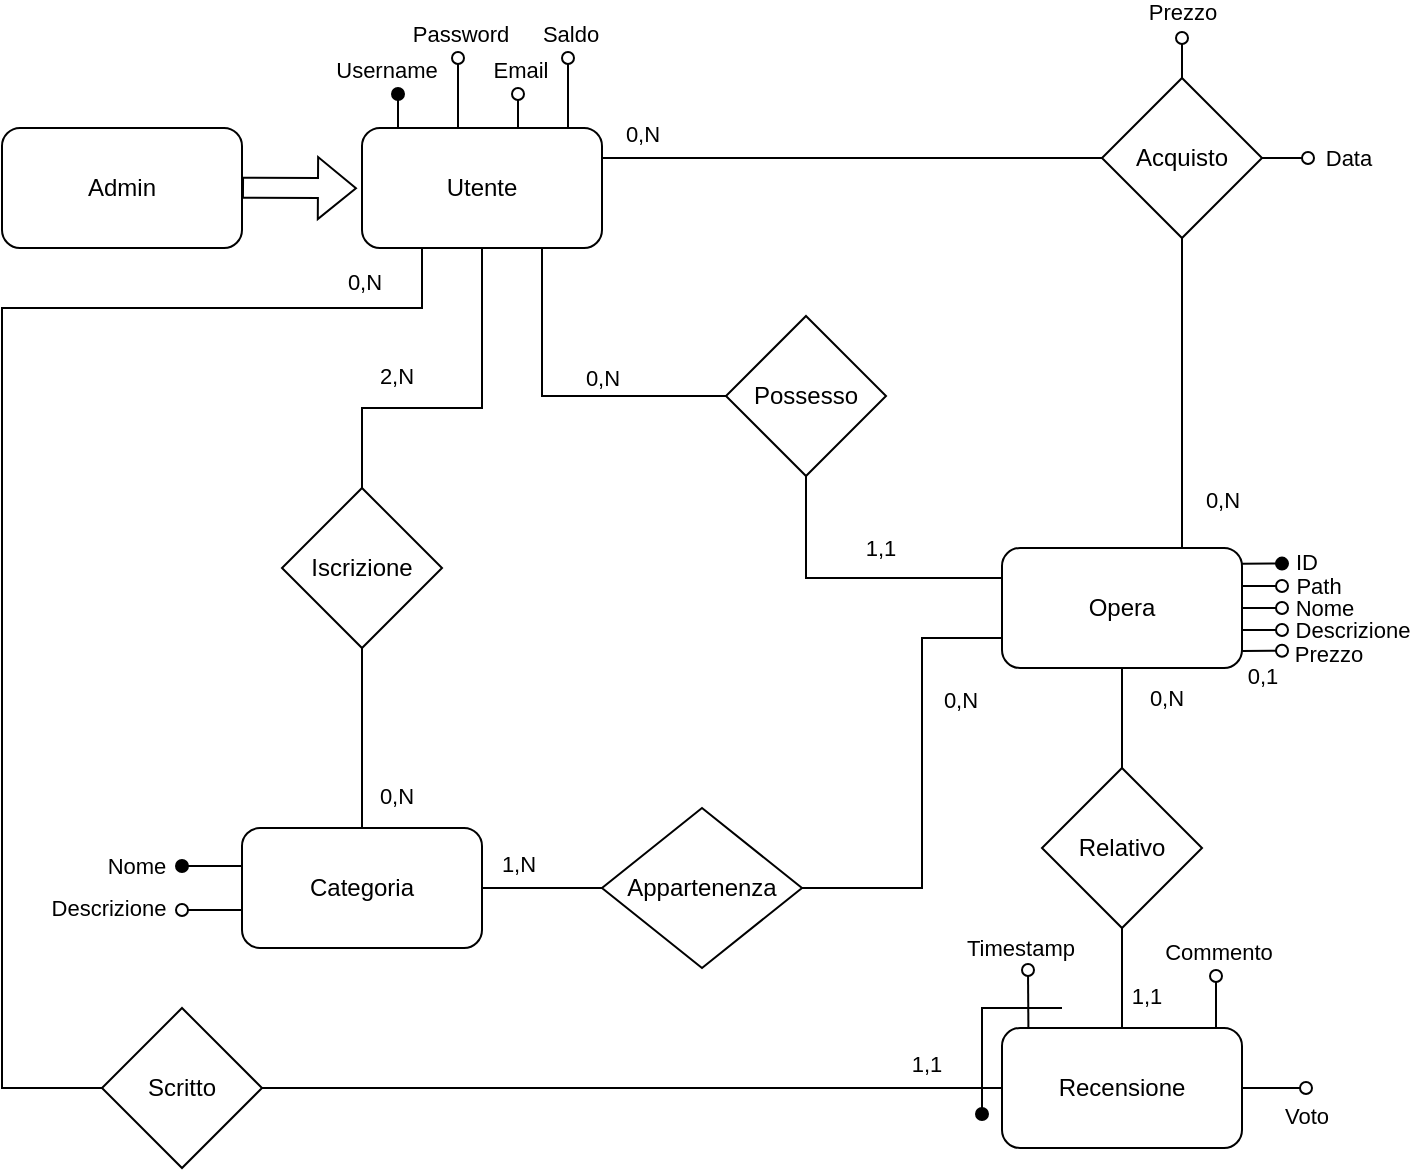 <mxfile version="25.0.1" pages="3">
  <diagram id="dIgI3phFKYw-YtEJIq1C" name="Pagina-2">
    <mxGraphModel dx="995" dy="667" grid="1" gridSize="10" guides="1" tooltips="1" connect="1" arrows="1" fold="1" page="1" pageScale="1" pageWidth="827" pageHeight="1169" math="0" shadow="0">
      <root>
        <mxCell id="0" />
        <mxCell id="1" parent="0" />
        <mxCell id="f5nBszrUMuIIvVcVEhwN-1" style="edgeStyle=orthogonalEdgeStyle;rounded=0;orthogonalLoop=1;jettySize=auto;html=1;exitX=1;exitY=0.25;exitDx=0;exitDy=0;entryX=0;entryY=0.5;entryDx=0;entryDy=0;endArrow=none;endFill=0;" parent="1" source="f5nBszrUMuIIvVcVEhwN-5" target="f5nBszrUMuIIvVcVEhwN-56" edge="1">
          <mxGeometry relative="1" as="geometry">
            <Array as="points">
              <mxPoint x="618" y="131" />
            </Array>
          </mxGeometry>
        </mxCell>
        <mxCell id="f5nBszrUMuIIvVcVEhwN-2" value="0,N" style="edgeLabel;html=1;align=center;verticalAlign=middle;resizable=0;points=[];" parent="f5nBszrUMuIIvVcVEhwN-1" connectable="0" vertex="1">
          <mxGeometry x="-0.034" y="1" relative="1" as="geometry">
            <mxPoint x="-101" y="-11" as="offset" />
          </mxGeometry>
        </mxCell>
        <mxCell id="f5nBszrUMuIIvVcVEhwN-3" style="edgeStyle=orthogonalEdgeStyle;rounded=0;orthogonalLoop=1;jettySize=auto;html=1;exitX=0.5;exitY=1;exitDx=0;exitDy=0;entryX=0.5;entryY=0;entryDx=0;entryDy=0;endArrow=none;endFill=0;" parent="1" source="f5nBszrUMuIIvVcVEhwN-5" target="f5nBszrUMuIIvVcVEhwN-64" edge="1">
          <mxGeometry relative="1" as="geometry">
            <Array as="points">
              <mxPoint x="308" y="256" />
              <mxPoint x="248" y="256" />
            </Array>
          </mxGeometry>
        </mxCell>
        <mxCell id="f5nBszrUMuIIvVcVEhwN-5" value="Utente" style="rounded=1;whiteSpace=wrap;html=1;" parent="1" vertex="1">
          <mxGeometry x="248" y="116" width="120" height="60" as="geometry" />
        </mxCell>
        <mxCell id="f5nBszrUMuIIvVcVEhwN-6" style="edgeStyle=orthogonalEdgeStyle;rounded=0;orthogonalLoop=1;jettySize=auto;html=1;endArrow=oval;endFill=1;exitX=0.25;exitY=0;exitDx=0;exitDy=0;" parent="1" edge="1">
          <mxGeometry relative="1" as="geometry">
            <mxPoint x="266" y="99" as="targetPoint" />
            <mxPoint x="266" y="116" as="sourcePoint" />
            <Array as="points">
              <mxPoint x="266" y="109" />
              <mxPoint x="266" y="109" />
            </Array>
          </mxGeometry>
        </mxCell>
        <mxCell id="f5nBszrUMuIIvVcVEhwN-7" value="Username" style="edgeLabel;html=1;align=center;verticalAlign=middle;resizable=0;points=[];" parent="f5nBszrUMuIIvVcVEhwN-6" connectable="0" vertex="1">
          <mxGeometry x="1" y="2" relative="1" as="geometry">
            <mxPoint x="-4" y="-12" as="offset" />
          </mxGeometry>
        </mxCell>
        <mxCell id="f5nBszrUMuIIvVcVEhwN-8" value="Admin" style="rounded=1;whiteSpace=wrap;html=1;" parent="1" vertex="1">
          <mxGeometry x="68" y="116" width="120" height="60" as="geometry" />
        </mxCell>
        <mxCell id="f5nBszrUMuIIvVcVEhwN-9" style="edgeStyle=orthogonalEdgeStyle;rounded=0;orthogonalLoop=1;jettySize=auto;html=1;endArrow=oval;endFill=0;exitX=0.5;exitY=0;exitDx=0;exitDy=0;" parent="1" edge="1">
          <mxGeometry relative="1" as="geometry">
            <mxPoint x="296" y="81" as="targetPoint" />
            <mxPoint x="296" y="116" as="sourcePoint" />
          </mxGeometry>
        </mxCell>
        <mxCell id="f5nBszrUMuIIvVcVEhwN-10" value="Password" style="edgeLabel;html=1;align=center;verticalAlign=middle;resizable=0;points=[];" parent="f5nBszrUMuIIvVcVEhwN-9" connectable="0" vertex="1">
          <mxGeometry x="0.88" relative="1" as="geometry">
            <mxPoint x="1" y="-14" as="offset" />
          </mxGeometry>
        </mxCell>
        <mxCell id="f5nBszrUMuIIvVcVEhwN-11" style="edgeStyle=orthogonalEdgeStyle;rounded=0;orthogonalLoop=1;jettySize=auto;html=1;exitX=0;exitY=0.75;exitDx=0;exitDy=0;entryX=1;entryY=0.5;entryDx=0;entryDy=0;endArrow=none;endFill=0;" parent="1" source="f5nBszrUMuIIvVcVEhwN-23" target="f5nBszrUMuIIvVcVEhwN-69" edge="1">
          <mxGeometry relative="1" as="geometry">
            <Array as="points">
              <mxPoint x="528" y="371" />
              <mxPoint x="528" y="496" />
            </Array>
          </mxGeometry>
        </mxCell>
        <mxCell id="f5nBszrUMuIIvVcVEhwN-12" style="edgeStyle=orthogonalEdgeStyle;rounded=0;orthogonalLoop=1;jettySize=auto;html=1;exitX=1;exitY=0.5;exitDx=0;exitDy=0;endArrow=oval;endFill=0;" parent="1" edge="1">
          <mxGeometry relative="1" as="geometry">
            <mxPoint x="708" y="356" as="targetPoint" />
            <mxPoint x="688.0" y="356" as="sourcePoint" />
          </mxGeometry>
        </mxCell>
        <mxCell id="f5nBszrUMuIIvVcVEhwN-13" value="Nome" style="edgeLabel;html=1;align=center;verticalAlign=middle;resizable=0;points=[];" parent="f5nBszrUMuIIvVcVEhwN-12" connectable="0" vertex="1">
          <mxGeometry x="0.909" relative="1" as="geometry">
            <mxPoint x="22" as="offset" />
          </mxGeometry>
        </mxCell>
        <mxCell id="f5nBszrUMuIIvVcVEhwN-14" style="edgeStyle=orthogonalEdgeStyle;rounded=0;orthogonalLoop=1;jettySize=auto;html=1;exitX=0.998;exitY=0.147;exitDx=0;exitDy=0;endArrow=oval;endFill=1;exitPerimeter=0;" parent="1" edge="1">
          <mxGeometry relative="1" as="geometry">
            <mxPoint x="708" y="334" as="targetPoint" />
            <mxPoint x="687.76" y="333.82" as="sourcePoint" />
          </mxGeometry>
        </mxCell>
        <mxCell id="f5nBszrUMuIIvVcVEhwN-15" value="ID" style="edgeLabel;html=1;align=center;verticalAlign=middle;resizable=0;points=[];" parent="f5nBszrUMuIIvVcVEhwN-14" connectable="0" vertex="1">
          <mxGeometry x="0.587" y="-3" relative="1" as="geometry">
            <mxPoint x="16" y="-4" as="offset" />
          </mxGeometry>
        </mxCell>
        <mxCell id="f5nBszrUMuIIvVcVEhwN-16" style="edgeStyle=orthogonalEdgeStyle;rounded=0;orthogonalLoop=1;jettySize=auto;html=1;exitX=1;exitY=0.25;exitDx=0;exitDy=0;endArrow=oval;endFill=0;" parent="1" edge="1">
          <mxGeometry relative="1" as="geometry">
            <mxPoint x="708" y="345" as="targetPoint" />
            <mxPoint x="688.0" y="345" as="sourcePoint" />
          </mxGeometry>
        </mxCell>
        <mxCell id="f5nBszrUMuIIvVcVEhwN-17" value="Path" style="edgeLabel;html=1;align=center;verticalAlign=middle;resizable=0;points=[];" parent="f5nBszrUMuIIvVcVEhwN-16" connectable="0" vertex="1">
          <mxGeometry x="0.38" relative="1" as="geometry">
            <mxPoint x="24" as="offset" />
          </mxGeometry>
        </mxCell>
        <mxCell id="f5nBszrUMuIIvVcVEhwN-18" style="edgeStyle=orthogonalEdgeStyle;rounded=0;orthogonalLoop=1;jettySize=auto;html=1;exitX=1.003;exitY=0.633;exitDx=0;exitDy=0;endArrow=oval;endFill=0;exitPerimeter=0;" parent="1" edge="1">
          <mxGeometry relative="1" as="geometry">
            <mxPoint x="708" y="367" as="targetPoint" />
            <mxPoint x="688.36" y="366.98" as="sourcePoint" />
            <Array as="points" />
          </mxGeometry>
        </mxCell>
        <mxCell id="f5nBszrUMuIIvVcVEhwN-19" value="Descrizione" style="edgeLabel;html=1;align=center;verticalAlign=middle;resizable=0;points=[];" parent="f5nBszrUMuIIvVcVEhwN-18" connectable="0" vertex="1">
          <mxGeometry x="0.986" y="4" relative="1" as="geometry">
            <mxPoint x="35" y="4" as="offset" />
          </mxGeometry>
        </mxCell>
        <mxCell id="f5nBszrUMuIIvVcVEhwN-20" style="edgeStyle=orthogonalEdgeStyle;rounded=0;orthogonalLoop=1;jettySize=auto;html=1;exitX=1.001;exitY=0.824;exitDx=0;exitDy=0;endArrow=oval;endFill=0;exitPerimeter=0;" parent="1" edge="1">
          <mxGeometry relative="1" as="geometry">
            <mxPoint x="708" y="378" as="targetPoint" />
            <mxPoint x="688.12" y="377.44" as="sourcePoint" />
            <Array as="points" />
          </mxGeometry>
        </mxCell>
        <mxCell id="f5nBszrUMuIIvVcVEhwN-21" value="Prezzo" style="edgeLabel;html=1;align=center;verticalAlign=middle;resizable=0;points=[];" parent="f5nBszrUMuIIvVcVEhwN-20" connectable="0" vertex="1">
          <mxGeometry x="1" y="-4" relative="1" as="geometry">
            <mxPoint x="27" y="1" as="offset" />
          </mxGeometry>
        </mxCell>
        <mxCell id="f5nBszrUMuIIvVcVEhwN-22" value="0,1" style="edgeLabel;html=1;align=center;verticalAlign=middle;resizable=0;points=[];" parent="f5nBszrUMuIIvVcVEhwN-20" connectable="0" vertex="1">
          <mxGeometry x="0.348" y="-5" relative="1" as="geometry">
            <mxPoint x="-4" y="7" as="offset" />
          </mxGeometry>
        </mxCell>
        <mxCell id="f5nBszrUMuIIvVcVEhwN-23" value="Opera" style="rounded=1;whiteSpace=wrap;html=1;" parent="1" vertex="1">
          <mxGeometry x="568" y="326" width="120" height="60" as="geometry" />
        </mxCell>
        <mxCell id="f5nBszrUMuIIvVcVEhwN-29" style="edgeStyle=orthogonalEdgeStyle;rounded=0;orthogonalLoop=1;jettySize=auto;html=1;exitX=0;exitY=0.5;exitDx=0;exitDy=0;entryX=0.75;entryY=1;entryDx=0;entryDy=0;endArrow=none;endFill=0;" parent="1" source="f5nBszrUMuIIvVcVEhwN-33" target="f5nBszrUMuIIvVcVEhwN-5" edge="1">
          <mxGeometry relative="1" as="geometry">
            <Array as="points">
              <mxPoint x="338" y="250" />
            </Array>
            <mxPoint x="368" y="341" as="sourcePoint" />
            <mxPoint x="328.0" y="176" as="targetPoint" />
          </mxGeometry>
        </mxCell>
        <mxCell id="f5nBszrUMuIIvVcVEhwN-30" value="0,N" style="edgeLabel;html=1;align=center;verticalAlign=middle;resizable=0;points=[];" parent="f5nBszrUMuIIvVcVEhwN-29" connectable="0" vertex="1">
          <mxGeometry x="0.114" relative="1" as="geometry">
            <mxPoint x="30" y="-9" as="offset" />
          </mxGeometry>
        </mxCell>
        <mxCell id="f5nBszrUMuIIvVcVEhwN-31" style="edgeStyle=orthogonalEdgeStyle;rounded=0;orthogonalLoop=1;jettySize=auto;html=1;exitX=1;exitY=0.5;exitDx=0;exitDy=0;entryX=0;entryY=0.25;entryDx=0;entryDy=0;endArrow=none;endFill=0;" parent="1" source="f5nBszrUMuIIvVcVEhwN-33" target="f5nBszrUMuIIvVcVEhwN-23" edge="1">
          <mxGeometry relative="1" as="geometry">
            <Array as="points">
              <mxPoint x="470" y="250" />
              <mxPoint x="470" y="341" />
            </Array>
          </mxGeometry>
        </mxCell>
        <mxCell id="f5nBszrUMuIIvVcVEhwN-32" value="1,1" style="edgeLabel;html=1;align=center;verticalAlign=middle;resizable=0;points=[];" parent="f5nBszrUMuIIvVcVEhwN-31" connectable="0" vertex="1">
          <mxGeometry x="0.345" y="-2" relative="1" as="geometry">
            <mxPoint x="14" y="-17" as="offset" />
          </mxGeometry>
        </mxCell>
        <mxCell id="f5nBszrUMuIIvVcVEhwN-33" value="Possesso" style="rhombus;whiteSpace=wrap;html=1;" parent="1" vertex="1">
          <mxGeometry x="430" y="210" width="80" height="80" as="geometry" />
        </mxCell>
        <mxCell id="f5nBszrUMuIIvVcVEhwN-34" style="edgeStyle=orthogonalEdgeStyle;rounded=0;orthogonalLoop=1;jettySize=auto;html=1;exitX=0.334;exitY=0;exitDx=0;exitDy=0;endArrow=oval;endFill=0;exitPerimeter=0;" parent="1" edge="1">
          <mxGeometry relative="1" as="geometry">
            <mxPoint x="675" y="540" as="targetPoint" />
            <mxPoint x="673.08" y="566" as="sourcePoint" />
          </mxGeometry>
        </mxCell>
        <mxCell id="f5nBszrUMuIIvVcVEhwN-35" value="Commento" style="edgeLabel;html=1;align=center;verticalAlign=middle;resizable=0;points=[];" parent="f5nBszrUMuIIvVcVEhwN-34" connectable="0" vertex="1">
          <mxGeometry x="1" y="-5" relative="1" as="geometry">
            <mxPoint x="-4" y="-12" as="offset" />
          </mxGeometry>
        </mxCell>
        <mxCell id="f5nBszrUMuIIvVcVEhwN-36" style="edgeStyle=orthogonalEdgeStyle;rounded=0;orthogonalLoop=1;jettySize=auto;html=1;endArrow=oval;endFill=0;exitX=0.11;exitY=0.003;exitDx=0;exitDy=0;exitPerimeter=0;" parent="1" source="f5nBszrUMuIIvVcVEhwN-38" edge="1">
          <mxGeometry relative="1" as="geometry">
            <mxPoint x="581" y="537" as="targetPoint" />
            <mxPoint x="581.2" y="561.74" as="sourcePoint" />
          </mxGeometry>
        </mxCell>
        <mxCell id="f5nBszrUMuIIvVcVEhwN-37" value="Timestamp" style="edgeLabel;html=1;align=center;verticalAlign=middle;resizable=0;points=[];" parent="f5nBszrUMuIIvVcVEhwN-36" connectable="0" vertex="1">
          <mxGeometry x="1" y="3" relative="1" as="geometry">
            <mxPoint x="-1" y="-11" as="offset" />
          </mxGeometry>
        </mxCell>
        <mxCell id="QadqCy5A8d38tfh0Il9G-1" value="Voto" style="edgeStyle=orthogonalEdgeStyle;rounded=0;orthogonalLoop=1;jettySize=auto;html=1;exitX=1;exitY=0.5;exitDx=0;exitDy=0;endArrow=oval;endFill=0;" edge="1" parent="1" source="f5nBszrUMuIIvVcVEhwN-38">
          <mxGeometry x="1" y="-14" relative="1" as="geometry">
            <mxPoint x="720" y="596" as="targetPoint" />
            <mxPoint as="offset" />
          </mxGeometry>
        </mxCell>
        <mxCell id="f5nBszrUMuIIvVcVEhwN-38" value="Recensione" style="rounded=1;whiteSpace=wrap;html=1;" parent="1" vertex="1">
          <mxGeometry x="568" y="566" width="120" height="60" as="geometry" />
        </mxCell>
        <mxCell id="f5nBszrUMuIIvVcVEhwN-39" style="edgeStyle=orthogonalEdgeStyle;rounded=0;orthogonalLoop=1;jettySize=auto;html=1;exitX=0.5;exitY=0;exitDx=0;exitDy=0;entryX=0.5;entryY=1;entryDx=0;entryDy=0;endArrow=none;endFill=0;" parent="1" source="f5nBszrUMuIIvVcVEhwN-43" target="f5nBszrUMuIIvVcVEhwN-23" edge="1">
          <mxGeometry relative="1" as="geometry" />
        </mxCell>
        <mxCell id="f5nBszrUMuIIvVcVEhwN-40" value="0,N" style="edgeLabel;html=1;align=center;verticalAlign=middle;resizable=0;points=[];" parent="f5nBszrUMuIIvVcVEhwN-39" connectable="0" vertex="1">
          <mxGeometry x="-0.04" y="-3" relative="1" as="geometry">
            <mxPoint x="19" y="-11" as="offset" />
          </mxGeometry>
        </mxCell>
        <mxCell id="f5nBszrUMuIIvVcVEhwN-41" style="edgeStyle=orthogonalEdgeStyle;rounded=0;orthogonalLoop=1;jettySize=auto;html=1;exitX=0.5;exitY=1;exitDx=0;exitDy=0;entryX=0.5;entryY=0;entryDx=0;entryDy=0;endArrow=none;endFill=0;" parent="1" source="f5nBszrUMuIIvVcVEhwN-43" target="f5nBszrUMuIIvVcVEhwN-38" edge="1">
          <mxGeometry relative="1" as="geometry" />
        </mxCell>
        <mxCell id="f5nBszrUMuIIvVcVEhwN-42" value="1,1" style="edgeLabel;html=1;align=center;verticalAlign=middle;resizable=0;points=[];" parent="f5nBszrUMuIIvVcVEhwN-41" connectable="0" vertex="1">
          <mxGeometry x="0.04" y="-1" relative="1" as="geometry">
            <mxPoint x="13" y="8" as="offset" />
          </mxGeometry>
        </mxCell>
        <mxCell id="f5nBszrUMuIIvVcVEhwN-43" value="Relativo" style="rhombus;whiteSpace=wrap;html=1;" parent="1" vertex="1">
          <mxGeometry x="588" y="436" width="80" height="80" as="geometry" />
        </mxCell>
        <mxCell id="f5nBszrUMuIIvVcVEhwN-44" style="edgeStyle=orthogonalEdgeStyle;rounded=0;orthogonalLoop=1;jettySize=auto;html=1;exitX=1;exitY=0.5;exitDx=0;exitDy=0;entryX=0;entryY=0.5;entryDx=0;entryDy=0;endArrow=none;endFill=0;" parent="1" source="f5nBszrUMuIIvVcVEhwN-45" target="f5nBszrUMuIIvVcVEhwN-38" edge="1">
          <mxGeometry relative="1" as="geometry" />
        </mxCell>
        <mxCell id="f5nBszrUMuIIvVcVEhwN-45" value="Scritto" style="rhombus;whiteSpace=wrap;html=1;" parent="1" vertex="1">
          <mxGeometry x="118" y="556" width="80" height="80" as="geometry" />
        </mxCell>
        <mxCell id="f5nBszrUMuIIvVcVEhwN-50" style="edgeStyle=orthogonalEdgeStyle;rounded=0;orthogonalLoop=1;jettySize=auto;html=1;exitX=0.5;exitY=1;exitDx=0;exitDy=0;entryX=0.75;entryY=0;entryDx=0;entryDy=0;endArrow=none;endFill=0;" parent="1" source="f5nBszrUMuIIvVcVEhwN-56" target="f5nBszrUMuIIvVcVEhwN-23" edge="1">
          <mxGeometry relative="1" as="geometry" />
        </mxCell>
        <mxCell id="f5nBszrUMuIIvVcVEhwN-51" value="0,N" style="edgeLabel;html=1;align=center;verticalAlign=middle;resizable=0;points=[];" parent="f5nBszrUMuIIvVcVEhwN-50" connectable="0" vertex="1">
          <mxGeometry x="-0.054" y="-1" relative="1" as="geometry">
            <mxPoint x="21" y="57" as="offset" />
          </mxGeometry>
        </mxCell>
        <mxCell id="f5nBszrUMuIIvVcVEhwN-52" style="edgeStyle=orthogonalEdgeStyle;rounded=0;orthogonalLoop=1;jettySize=auto;html=1;exitX=0.5;exitY=0;exitDx=0;exitDy=0;endArrow=oval;endFill=0;" parent="1" source="f5nBszrUMuIIvVcVEhwN-56" edge="1">
          <mxGeometry relative="1" as="geometry">
            <mxPoint x="658" y="71" as="targetPoint" />
            <mxPoint x="658" y="88" as="sourcePoint" />
          </mxGeometry>
        </mxCell>
        <mxCell id="f5nBszrUMuIIvVcVEhwN-53" value="Prezzo" style="edgeLabel;html=1;align=center;verticalAlign=middle;resizable=0;points=[];" parent="f5nBszrUMuIIvVcVEhwN-52" connectable="0" vertex="1">
          <mxGeometry x="0.4" y="-2" relative="1" as="geometry">
            <mxPoint x="-2" y="-19" as="offset" />
          </mxGeometry>
        </mxCell>
        <mxCell id="f5nBszrUMuIIvVcVEhwN-54" style="edgeStyle=orthogonalEdgeStyle;rounded=0;orthogonalLoop=1;jettySize=auto;html=1;exitX=1;exitY=0.5;exitDx=0;exitDy=0;endArrow=oval;endFill=0;" parent="1" source="f5nBszrUMuIIvVcVEhwN-56" edge="1">
          <mxGeometry relative="1" as="geometry">
            <mxPoint x="721" y="131" as="targetPoint" />
            <mxPoint x="691" y="131" as="sourcePoint" />
            <Array as="points" />
          </mxGeometry>
        </mxCell>
        <mxCell id="f5nBszrUMuIIvVcVEhwN-55" value="Data" style="edgeLabel;html=1;align=center;verticalAlign=middle;resizable=0;points=[];" parent="f5nBszrUMuIIvVcVEhwN-54" connectable="0" vertex="1">
          <mxGeometry x="0.763" y="-4" relative="1" as="geometry">
            <mxPoint x="22" y="-4" as="offset" />
          </mxGeometry>
        </mxCell>
        <mxCell id="f5nBszrUMuIIvVcVEhwN-56" value="Acquisto" style="rhombus;whiteSpace=wrap;html=1;" parent="1" vertex="1">
          <mxGeometry x="618" y="91" width="80" height="80" as="geometry" />
        </mxCell>
        <mxCell id="f5nBszrUMuIIvVcVEhwN-57" style="edgeStyle=orthogonalEdgeStyle;rounded=0;orthogonalLoop=1;jettySize=auto;html=1;exitX=0;exitY=0.25;exitDx=0;exitDy=0;endArrow=oval;endFill=1;" parent="1" edge="1">
          <mxGeometry relative="1" as="geometry">
            <mxPoint x="158" y="485" as="targetPoint" />
            <mxPoint x="188" y="485" as="sourcePoint" />
          </mxGeometry>
        </mxCell>
        <mxCell id="f5nBszrUMuIIvVcVEhwN-58" value="Nome" style="edgeLabel;html=1;align=center;verticalAlign=middle;resizable=0;points=[];" parent="f5nBszrUMuIIvVcVEhwN-57" connectable="0" vertex="1">
          <mxGeometry x="0.289" y="2" relative="1" as="geometry">
            <mxPoint x="-34" y="-2" as="offset" />
          </mxGeometry>
        </mxCell>
        <mxCell id="f5nBszrUMuIIvVcVEhwN-59" style="edgeStyle=orthogonalEdgeStyle;rounded=0;orthogonalLoop=1;jettySize=auto;html=1;exitX=0;exitY=0.75;exitDx=0;exitDy=0;endArrow=oval;endFill=0;spacing=2;" parent="1" edge="1">
          <mxGeometry relative="1" as="geometry">
            <mxPoint x="158" y="507" as="targetPoint" />
            <mxPoint x="188" y="507.0" as="sourcePoint" />
            <Array as="points" />
          </mxGeometry>
        </mxCell>
        <mxCell id="f5nBszrUMuIIvVcVEhwN-60" value="Descrizione" style="edgeLabel;html=1;align=center;verticalAlign=middle;resizable=0;points=[];" parent="f5nBszrUMuIIvVcVEhwN-59" connectable="0" vertex="1">
          <mxGeometry x="0.287" y="-1" relative="1" as="geometry">
            <mxPoint x="-48" as="offset" />
          </mxGeometry>
        </mxCell>
        <mxCell id="f5nBszrUMuIIvVcVEhwN-61" value="Categoria" style="rounded=1;whiteSpace=wrap;html=1;" parent="1" vertex="1">
          <mxGeometry x="188" y="466" width="120" height="60" as="geometry" />
        </mxCell>
        <mxCell id="f5nBszrUMuIIvVcVEhwN-62" style="edgeStyle=orthogonalEdgeStyle;rounded=0;orthogonalLoop=1;jettySize=auto;html=1;entryX=0.25;entryY=1;entryDx=0;entryDy=0;exitX=0;exitY=0.5;exitDx=0;exitDy=0;endArrow=none;endFill=0;" parent="1" source="f5nBszrUMuIIvVcVEhwN-45" target="f5nBszrUMuIIvVcVEhwN-5" edge="1">
          <mxGeometry relative="1" as="geometry">
            <Array as="points">
              <mxPoint x="68" y="596" />
              <mxPoint x="68" y="206" />
              <mxPoint x="278" y="206" />
            </Array>
          </mxGeometry>
        </mxCell>
        <mxCell id="f5nBszrUMuIIvVcVEhwN-63" style="edgeStyle=orthogonalEdgeStyle;rounded=0;orthogonalLoop=1;jettySize=auto;html=1;exitX=0.5;exitY=1;exitDx=0;exitDy=0;entryX=0.5;entryY=0;entryDx=0;entryDy=0;endArrow=none;endFill=0;" parent="1" source="f5nBszrUMuIIvVcVEhwN-64" target="f5nBszrUMuIIvVcVEhwN-61" edge="1">
          <mxGeometry relative="1" as="geometry">
            <Array as="points">
              <mxPoint x="248" y="419" />
              <mxPoint x="248" y="419" />
            </Array>
          </mxGeometry>
        </mxCell>
        <mxCell id="f5nBszrUMuIIvVcVEhwN-64" value="Iscrizione" style="rhombus;whiteSpace=wrap;html=1;" parent="1" vertex="1">
          <mxGeometry x="208" y="296" width="80" height="80" as="geometry" />
        </mxCell>
        <mxCell id="f5nBszrUMuIIvVcVEhwN-65" value="1,1" style="edgeLabel;html=1;align=center;verticalAlign=middle;resizable=0;points=[];" parent="1" connectable="0" vertex="1">
          <mxGeometry x="530" y="589" as="geometry">
            <mxPoint y="-5" as="offset" />
          </mxGeometry>
        </mxCell>
        <mxCell id="f5nBszrUMuIIvVcVEhwN-66" value="2,N" style="edgeLabel;html=1;align=center;verticalAlign=middle;resizable=0;points=[];" parent="1" connectable="0" vertex="1">
          <mxGeometry x="198" y="166" as="geometry">
            <mxPoint x="67" y="74" as="offset" />
          </mxGeometry>
        </mxCell>
        <mxCell id="f5nBszrUMuIIvVcVEhwN-67" value="0,N" style="edgeLabel;html=1;align=center;verticalAlign=middle;resizable=0;points=[];" parent="1" connectable="0" vertex="1">
          <mxGeometry x="198" y="376" as="geometry">
            <mxPoint x="67" y="74" as="offset" />
          </mxGeometry>
        </mxCell>
        <mxCell id="f5nBszrUMuIIvVcVEhwN-68" style="edgeStyle=orthogonalEdgeStyle;rounded=0;orthogonalLoop=1;jettySize=auto;html=1;exitX=0;exitY=0.5;exitDx=0;exitDy=0;entryX=1;entryY=0.5;entryDx=0;entryDy=0;endArrow=none;endFill=0;" parent="1" source="f5nBszrUMuIIvVcVEhwN-69" target="f5nBszrUMuIIvVcVEhwN-61" edge="1">
          <mxGeometry relative="1" as="geometry" />
        </mxCell>
        <mxCell id="f5nBszrUMuIIvVcVEhwN-69" value="Appartenenza" style="rhombus;whiteSpace=wrap;html=1;" parent="1" vertex="1">
          <mxGeometry x="368" y="456" width="100" height="80" as="geometry" />
        </mxCell>
        <mxCell id="f5nBszrUMuIIvVcVEhwN-70" value="0,N" style="edgeLabel;html=1;align=center;verticalAlign=middle;resizable=0;points=[];" parent="1" connectable="0" vertex="1">
          <mxGeometry x="539" y="304" as="geometry">
            <mxPoint x="8" y="98" as="offset" />
          </mxGeometry>
        </mxCell>
        <mxCell id="f5nBszrUMuIIvVcVEhwN-71" value="1,N" style="edgeLabel;html=1;align=center;verticalAlign=middle;resizable=0;points=[];" parent="1" connectable="0" vertex="1">
          <mxGeometry x="318" y="386" as="geometry">
            <mxPoint x="8" y="98" as="offset" />
          </mxGeometry>
        </mxCell>
        <mxCell id="f5nBszrUMuIIvVcVEhwN-72" value="" style="shape=flexArrow;endArrow=classic;html=1;rounded=0;entryX=-0.021;entryY=0.422;entryDx=0;entryDy=0;entryPerimeter=0;" parent="1" edge="1">
          <mxGeometry width="50" height="50" relative="1" as="geometry">
            <mxPoint x="188" y="145.84" as="sourcePoint" />
            <mxPoint x="245.48" y="146.16" as="targetPoint" />
          </mxGeometry>
        </mxCell>
        <mxCell id="f5nBszrUMuIIvVcVEhwN-73" style="edgeStyle=orthogonalEdgeStyle;rounded=0;orthogonalLoop=1;jettySize=auto;html=1;endArrow=oval;endFill=0;exitX=0.75;exitY=0;exitDx=0;exitDy=0;" parent="1" edge="1">
          <mxGeometry relative="1" as="geometry">
            <mxPoint x="326" y="99" as="targetPoint" />
            <mxPoint x="326" y="116" as="sourcePoint" />
          </mxGeometry>
        </mxCell>
        <mxCell id="f5nBszrUMuIIvVcVEhwN-74" value="Email" style="edgeLabel;html=1;align=center;verticalAlign=middle;resizable=0;points=[];" parent="f5nBszrUMuIIvVcVEhwN-73" connectable="0" vertex="1">
          <mxGeometry x="0.88" relative="1" as="geometry">
            <mxPoint x="1" y="-13" as="offset" />
          </mxGeometry>
        </mxCell>
        <mxCell id="f5nBszrUMuIIvVcVEhwN-75" style="edgeStyle=orthogonalEdgeStyle;rounded=0;orthogonalLoop=1;jettySize=auto;html=1;endArrow=oval;endFill=1;" parent="1" edge="1">
          <mxGeometry relative="1" as="geometry">
            <mxPoint x="558" y="609" as="targetPoint" />
            <mxPoint x="598" y="556" as="sourcePoint" />
            <Array as="points">
              <mxPoint x="558" y="556" />
            </Array>
          </mxGeometry>
        </mxCell>
        <mxCell id="f5nBszrUMuIIvVcVEhwN-77" value="0,N" style="edgeLabel;html=1;align=center;verticalAlign=middle;resizable=0;points=[];" parent="1" connectable="0" vertex="1">
          <mxGeometry x="160" y="225" as="geometry">
            <mxPoint x="89" y="-32" as="offset" />
          </mxGeometry>
        </mxCell>
        <mxCell id="9OQESMKWwfzyMVdW1OJB-3" style="edgeStyle=orthogonalEdgeStyle;rounded=0;orthogonalLoop=1;jettySize=auto;html=1;endArrow=oval;endFill=0;exitX=0.5;exitY=0;exitDx=0;exitDy=0;" parent="1" edge="1">
          <mxGeometry relative="1" as="geometry">
            <mxPoint x="351" y="81" as="targetPoint" />
            <mxPoint x="351" y="116" as="sourcePoint" />
          </mxGeometry>
        </mxCell>
        <mxCell id="9OQESMKWwfzyMVdW1OJB-4" value="Saldo" style="edgeLabel;html=1;align=center;verticalAlign=middle;resizable=0;points=[];" parent="9OQESMKWwfzyMVdW1OJB-3" connectable="0" vertex="1">
          <mxGeometry x="0.88" relative="1" as="geometry">
            <mxPoint x="1" y="-14" as="offset" />
          </mxGeometry>
        </mxCell>
      </root>
    </mxGraphModel>
  </diagram>
  <diagram name="Pagina-1" id="-KhsM1Pc0Jz13o4PAVzy">
    <mxGraphModel grid="1" page="1" gridSize="10" guides="1" tooltips="1" connect="1" arrows="1" fold="1" pageScale="1" pageWidth="827" pageHeight="1169" math="0" shadow="0">
      <root>
        <mxCell id="0" />
        <mxCell id="1" parent="0" />
        <mxCell id="eVi_-EXiQy0jWH32_elv-29" style="edgeStyle=orthogonalEdgeStyle;rounded=0;orthogonalLoop=1;jettySize=auto;html=1;exitX=1;exitY=0.25;exitDx=0;exitDy=0;entryX=0;entryY=0.5;entryDx=0;entryDy=0;endArrow=none;endFill=0;" edge="1" parent="1" source="eVi_-EXiQy0jWH32_elv-3" target="eVi_-EXiQy0jWH32_elv-28">
          <mxGeometry relative="1" as="geometry">
            <Array as="points">
              <mxPoint x="390" y="205" />
              <mxPoint x="390" y="130" />
            </Array>
          </mxGeometry>
        </mxCell>
        <mxCell id="eVi_-EXiQy0jWH32_elv-31" value="0,N" style="edgeLabel;html=1;align=center;verticalAlign=middle;resizable=0;points=[];" connectable="0" vertex="1" parent="eVi_-EXiQy0jWH32_elv-29">
          <mxGeometry x="-0.034" y="1" relative="1" as="geometry">
            <mxPoint y="-9" as="offset" />
          </mxGeometry>
        </mxCell>
        <mxCell id="TAc8Aij1Pos98XTnwN8N-8" style="edgeStyle=orthogonalEdgeStyle;rounded=0;orthogonalLoop=1;jettySize=auto;html=1;exitX=0.25;exitY=1;exitDx=0;exitDy=0;entryX=0.5;entryY=0;entryDx=0;entryDy=0;endArrow=none;endFill=0;" edge="1" parent="1" source="eVi_-EXiQy0jWH32_elv-3" target="TAc8Aij1Pos98XTnwN8N-7">
          <mxGeometry relative="1" as="geometry">
            <Array as="points">
              <mxPoint x="250" y="330" />
              <mxPoint x="190" y="330" />
            </Array>
          </mxGeometry>
        </mxCell>
        <mxCell id="eVi_-EXiQy0jWH32_elv-3" value="Utente" style="rounded=1;whiteSpace=wrap;html=1;" vertex="1" parent="1">
          <mxGeometry x="220" y="190" width="120" height="60" as="geometry" />
        </mxCell>
        <mxCell id="eVi_-EXiQy0jWH32_elv-35" style="edgeStyle=orthogonalEdgeStyle;rounded=0;orthogonalLoop=1;jettySize=auto;html=1;endArrow=oval;endFill=1;" edge="1" parent="1">
          <mxGeometry relative="1" as="geometry">
            <mxPoint x="230" y="173" as="targetPoint" />
            <mxPoint x="230" y="190" as="sourcePoint" />
          </mxGeometry>
        </mxCell>
        <mxCell id="TAc8Aij1Pos98XTnwN8N-19" value="Username" style="edgeLabel;html=1;align=center;verticalAlign=middle;resizable=0;points=[];" connectable="0" vertex="1" parent="eVi_-EXiQy0jWH32_elv-35">
          <mxGeometry x="1" y="2" relative="1" as="geometry">
            <mxPoint x="-4" y="-12" as="offset" />
          </mxGeometry>
        </mxCell>
        <mxCell id="eVi_-EXiQy0jWH32_elv-4" value="Admin" style="rounded=1;whiteSpace=wrap;html=1;" vertex="1" parent="1">
          <mxGeometry x="40" y="150" width="120" height="60" as="geometry" />
        </mxCell>
        <mxCell id="eVi_-EXiQy0jWH32_elv-36" style="edgeStyle=orthogonalEdgeStyle;rounded=0;orthogonalLoop=1;jettySize=auto;html=1;endArrow=oval;endFill=0;exitX=0.498;exitY=0.001;exitDx=0;exitDy=0;exitPerimeter=0;" edge="1" parent="1" source="eVi_-EXiQy0jWH32_elv-3">
          <mxGeometry relative="1" as="geometry">
            <mxPoint x="279.69" y="174" as="targetPoint" />
            <mxPoint x="280" y="190" as="sourcePoint" />
          </mxGeometry>
        </mxCell>
        <mxCell id="TAc8Aij1Pos98XTnwN8N-20" value="Password" style="edgeLabel;html=1;align=center;verticalAlign=middle;resizable=0;points=[];" connectable="0" vertex="1" parent="eVi_-EXiQy0jWH32_elv-36">
          <mxGeometry x="0.88" relative="1" as="geometry">
            <mxPoint y="-14" as="offset" />
          </mxGeometry>
        </mxCell>
        <mxCell id="TAc8Aij1Pos98XTnwN8N-15" style="edgeStyle=orthogonalEdgeStyle;rounded=0;orthogonalLoop=1;jettySize=auto;html=1;exitX=0.076;exitY=1.006;exitDx=0;exitDy=0;entryX=1;entryY=0.5;entryDx=0;entryDy=0;exitPerimeter=0;endArrow=none;endFill=0;" edge="1" parent="1" source="eVi_-EXiQy0jWH32_elv-6" target="TAc8Aij1Pos98XTnwN8N-14">
          <mxGeometry relative="1" as="geometry" />
        </mxCell>
        <mxCell id="OCXJw5qdoMaOB_dEFMTo-14" style="edgeStyle=orthogonalEdgeStyle;rounded=0;orthogonalLoop=1;jettySize=auto;html=1;exitX=0.75;exitY=0;exitDx=0;exitDy=0;endArrow=oval;endFill=0;" edge="1" parent="1">
          <mxGeometry relative="1" as="geometry">
            <mxPoint x="621.929" y="379" as="targetPoint" />
            <mxPoint x="622" y="399" as="sourcePoint" />
          </mxGeometry>
        </mxCell>
        <mxCell id="eVi_-EXiQy0jWH32_elv-47" value="nome" style="edgeLabel;html=1;align=center;verticalAlign=middle;resizable=0;points=[];" connectable="0" vertex="1" parent="OCXJw5qdoMaOB_dEFMTo-14">
          <mxGeometry x="0.587" y="3" relative="1" as="geometry">
            <mxPoint x="3" y="-16" as="offset" />
          </mxGeometry>
        </mxCell>
        <mxCell id="TAc8Aij1Pos98XTnwN8N-23" value="Nome" style="edgeLabel;html=1;align=center;verticalAlign=middle;resizable=0;points=[];" connectable="0" vertex="1" parent="OCXJw5qdoMaOB_dEFMTo-14">
          <mxGeometry x="0.909" relative="1" as="geometry">
            <mxPoint y="-13" as="offset" />
          </mxGeometry>
        </mxCell>
        <mxCell id="eVi_-EXiQy0jWH32_elv-45" style="edgeStyle=orthogonalEdgeStyle;rounded=0;orthogonalLoop=1;jettySize=auto;html=1;exitX=0.25;exitY=0;exitDx=0;exitDy=0;endArrow=oval;endFill=1;" edge="1" parent="1" source="eVi_-EXiQy0jWH32_elv-6">
          <mxGeometry relative="1" as="geometry">
            <mxPoint x="570.034" y="380" as="targetPoint" />
          </mxGeometry>
        </mxCell>
        <mxCell id="eVi_-EXiQy0jWH32_elv-46" value="ID" style="edgeLabel;html=1;align=center;verticalAlign=middle;resizable=0;points=[];" connectable="0" vertex="1" parent="eVi_-EXiQy0jWH32_elv-45">
          <mxGeometry x="0.587" y="-3" relative="1" as="geometry">
            <mxPoint x="-3" y="-14" as="offset" />
          </mxGeometry>
        </mxCell>
        <mxCell id="eVi_-EXiQy0jWH32_elv-48" style="edgeStyle=orthogonalEdgeStyle;rounded=0;orthogonalLoop=1;jettySize=auto;html=1;exitX=1;exitY=0;exitDx=0;exitDy=0;endArrow=oval;endFill=0;" edge="1" parent="1">
          <mxGeometry relative="1" as="geometry">
            <mxPoint x="652.69" y="380" as="targetPoint" />
            <mxPoint x="653" y="400" as="sourcePoint" />
          </mxGeometry>
        </mxCell>
        <mxCell id="eVi_-EXiQy0jWH32_elv-49" value="Path" style="edgeLabel;html=1;align=center;verticalAlign=middle;resizable=0;points=[];" connectable="0" vertex="1" parent="eVi_-EXiQy0jWH32_elv-48">
          <mxGeometry x="0.38" relative="1" as="geometry">
            <mxPoint x="1" y="-19" as="offset" />
          </mxGeometry>
        </mxCell>
        <mxCell id="eVi_-EXiQy0jWH32_elv-50" style="edgeStyle=orthogonalEdgeStyle;rounded=0;orthogonalLoop=1;jettySize=auto;html=1;exitX=1;exitY=0.25;exitDx=0;exitDy=0;endArrow=oval;endFill=0;" edge="1" parent="1" source="eVi_-EXiQy0jWH32_elv-6">
          <mxGeometry relative="1" as="geometry">
            <mxPoint x="680" y="415.172" as="targetPoint" />
          </mxGeometry>
        </mxCell>
        <mxCell id="eVi_-EXiQy0jWH32_elv-51" value="Descrizione" style="edgeLabel;html=1;align=center;verticalAlign=middle;resizable=0;points=[];" connectable="0" vertex="1" parent="eVi_-EXiQy0jWH32_elv-50">
          <mxGeometry x="0.986" y="4" relative="1" as="geometry">
            <mxPoint x="6" y="-16" as="offset" />
          </mxGeometry>
        </mxCell>
        <mxCell id="eVi_-EXiQy0jWH32_elv-52" style="edgeStyle=orthogonalEdgeStyle;rounded=0;orthogonalLoop=1;jettySize=auto;html=1;exitX=1;exitY=0.75;exitDx=0;exitDy=0;endArrow=oval;endFill=0;" edge="1" parent="1" source="eVi_-EXiQy0jWH32_elv-6">
          <mxGeometry relative="1" as="geometry">
            <mxPoint x="680" y="445" as="targetPoint" />
          </mxGeometry>
        </mxCell>
        <mxCell id="eVi_-EXiQy0jWH32_elv-53" value="Prezzo" style="edgeLabel;html=1;align=center;verticalAlign=middle;resizable=0;points=[];" connectable="0" vertex="1" parent="eVi_-EXiQy0jWH32_elv-52">
          <mxGeometry x="1" y="-4" relative="1" as="geometry">
            <mxPoint x="24" y="-5" as="offset" />
          </mxGeometry>
        </mxCell>
        <mxCell id="eVi_-EXiQy0jWH32_elv-54" value="0,1" style="edgeLabel;html=1;align=center;verticalAlign=middle;resizable=0;points=[];" connectable="0" vertex="1" parent="eVi_-EXiQy0jWH32_elv-52">
          <mxGeometry x="0.348" y="-5" relative="1" as="geometry">
            <mxPoint x="-4" y="5" as="offset" />
          </mxGeometry>
        </mxCell>
        <mxCell id="eVi_-EXiQy0jWH32_elv-6" value="Opere" style="rounded=1;whiteSpace=wrap;html=1;" vertex="1" parent="1">
          <mxGeometry x="540" y="400" width="120" height="60" as="geometry" />
        </mxCell>
        <mxCell id="eVi_-EXiQy0jWH32_elv-10" style="edgeStyle=orthogonalEdgeStyle;rounded=0;orthogonalLoop=1;jettySize=auto;html=1;exitX=0.5;exitY=1;exitDx=0;exitDy=0;entryX=0.5;entryY=0;entryDx=0;entryDy=0;endArrow=none;endFill=0;" edge="1" parent="1" source="eVi_-EXiQy0jWH32_elv-8" target="eVi_-EXiQy0jWH32_elv-6">
          <mxGeometry relative="1" as="geometry" />
        </mxCell>
        <mxCell id="eVi_-EXiQy0jWH32_elv-12" value="0,N" style="edgeLabel;html=1;align=center;verticalAlign=middle;resizable=0;points=[];" connectable="0" vertex="1" parent="eVi_-EXiQy0jWH32_elv-10">
          <mxGeometry x="-0.1" y="2" relative="1" as="geometry">
            <mxPoint x="18" as="offset" />
          </mxGeometry>
        </mxCell>
        <mxCell id="eVi_-EXiQy0jWH32_elv-39" style="edgeStyle=orthogonalEdgeStyle;rounded=0;orthogonalLoop=1;jettySize=auto;html=1;exitX=0.5;exitY=0;exitDx=0;exitDy=0;endArrow=oval;endFill=0;" edge="1" parent="1" source="eVi_-EXiQy0jWH32_elv-8">
          <mxGeometry relative="1" as="geometry">
            <mxPoint x="599.69" y="160" as="targetPoint" />
          </mxGeometry>
        </mxCell>
        <mxCell id="eVi_-EXiQy0jWH32_elv-40" value="Voto" style="edgeLabel;html=1;align=center;verticalAlign=middle;resizable=0;points=[];" connectable="0" vertex="1" parent="eVi_-EXiQy0jWH32_elv-39">
          <mxGeometry x="0.309" y="-1" relative="1" as="geometry">
            <mxPoint x="-1" y="-17" as="offset" />
          </mxGeometry>
        </mxCell>
        <mxCell id="eVi_-EXiQy0jWH32_elv-8" value="Recensione" style="rhombus;whiteSpace=wrap;html=1;" vertex="1" parent="1">
          <mxGeometry x="560" y="180" width="80" height="80" as="geometry" />
        </mxCell>
        <mxCell id="eVi_-EXiQy0jWH32_elv-9" value="" style="endArrow=none;html=1;rounded=0;exitX=1;exitY=0.5;exitDx=0;exitDy=0;entryX=0;entryY=0.5;entryDx=0;entryDy=0;" edge="1" parent="1" source="eVi_-EXiQy0jWH32_elv-3" target="eVi_-EXiQy0jWH32_elv-8">
          <mxGeometry width="50" height="50" relative="1" as="geometry">
            <mxPoint x="220" y="370" as="sourcePoint" />
            <mxPoint x="270" y="320" as="targetPoint" />
          </mxGeometry>
        </mxCell>
        <mxCell id="eVi_-EXiQy0jWH32_elv-11" value="0,N" style="edgeLabel;html=1;align=center;verticalAlign=middle;resizable=0;points=[];" connectable="0" vertex="1" parent="eVi_-EXiQy0jWH32_elv-9">
          <mxGeometry x="-0.273" y="-2" relative="1" as="geometry">
            <mxPoint x="-277" y="38" as="offset" />
          </mxGeometry>
        </mxCell>
        <mxCell id="eVi_-EXiQy0jWH32_elv-14" style="edgeStyle=orthogonalEdgeStyle;rounded=0;orthogonalLoop=1;jettySize=auto;html=1;exitX=0;exitY=0.5;exitDx=0;exitDy=0;entryX=0.5;entryY=1;entryDx=0;entryDy=0;endArrow=none;endFill=0;" edge="1" parent="1" source="eVi_-EXiQy0jWH32_elv-13" target="eVi_-EXiQy0jWH32_elv-3">
          <mxGeometry relative="1" as="geometry">
            <Array as="points">
              <mxPoint x="280" y="330" />
            </Array>
          </mxGeometry>
        </mxCell>
        <mxCell id="eVi_-EXiQy0jWH32_elv-17" value="0,N" style="edgeLabel;html=1;align=center;verticalAlign=middle;resizable=0;points=[];" connectable="0" vertex="1" parent="eVi_-EXiQy0jWH32_elv-14">
          <mxGeometry x="0.114" relative="1" as="geometry">
            <mxPoint x="38" y="-11" as="offset" />
          </mxGeometry>
        </mxCell>
        <mxCell id="eVi_-EXiQy0jWH32_elv-15" style="edgeStyle=orthogonalEdgeStyle;rounded=0;orthogonalLoop=1;jettySize=auto;html=1;exitX=1;exitY=0.5;exitDx=0;exitDy=0;entryX=0;entryY=0.5;entryDx=0;entryDy=0;endArrow=none;endFill=0;" edge="1" parent="1" source="eVi_-EXiQy0jWH32_elv-13" target="eVi_-EXiQy0jWH32_elv-6">
          <mxGeometry relative="1" as="geometry">
            <Array as="points">
              <mxPoint x="490" y="430" />
            </Array>
          </mxGeometry>
        </mxCell>
        <mxCell id="eVi_-EXiQy0jWH32_elv-16" value="0,1" style="edgeLabel;html=1;align=center;verticalAlign=middle;resizable=0;points=[];" connectable="0" vertex="1" parent="eVi_-EXiQy0jWH32_elv-15">
          <mxGeometry x="0.345" y="-2" relative="1" as="geometry">
            <mxPoint x="22" y="-51" as="offset" />
          </mxGeometry>
        </mxCell>
        <mxCell id="eVi_-EXiQy0jWH32_elv-13" value="Possesso" style="rhombus;whiteSpace=wrap;html=1;" vertex="1" parent="1">
          <mxGeometry x="370" y="290" width="80" height="80" as="geometry" />
        </mxCell>
        <mxCell id="TAc8Aij1Pos98XTnwN8N-24" style="edgeStyle=orthogonalEdgeStyle;rounded=0;orthogonalLoop=1;jettySize=auto;html=1;exitX=1;exitY=0;exitDx=0;exitDy=0;endArrow=oval;endFill=0;" edge="1" parent="1">
          <mxGeometry relative="1" as="geometry">
            <mxPoint x="652.966" y="620" as="targetPoint" />
            <mxPoint x="653.0" y="640" as="sourcePoint" />
          </mxGeometry>
        </mxCell>
        <mxCell id="TAc8Aij1Pos98XTnwN8N-25" value="Testo" style="edgeLabel;html=1;align=center;verticalAlign=middle;resizable=0;points=[];" connectable="0" vertex="1" parent="TAc8Aij1Pos98XTnwN8N-24">
          <mxGeometry x="1" y="-5" relative="1" as="geometry">
            <mxPoint x="-4" y="-12" as="offset" />
          </mxGeometry>
        </mxCell>
        <mxCell id="TAc8Aij1Pos98XTnwN8N-28" style="edgeStyle=orthogonalEdgeStyle;rounded=0;orthogonalLoop=1;jettySize=auto;html=1;exitX=0.25;exitY=0;exitDx=0;exitDy=0;endArrow=oval;endFill=0;" edge="1" parent="1">
          <mxGeometry relative="1" as="geometry">
            <mxPoint x="570.31" y="621" as="targetPoint" />
            <mxPoint x="570.0" y="651" as="sourcePoint" />
          </mxGeometry>
        </mxCell>
        <mxCell id="TAc8Aij1Pos98XTnwN8N-29" value="Timestamp" style="edgeLabel;html=1;align=center;verticalAlign=middle;resizable=0;points=[];" connectable="0" vertex="1" parent="TAc8Aij1Pos98XTnwN8N-28">
          <mxGeometry x="1" y="3" relative="1" as="geometry">
            <mxPoint x="-1" y="-11" as="offset" />
          </mxGeometry>
        </mxCell>
        <mxCell id="eVi_-EXiQy0jWH32_elv-18" value="Commento" style="rounded=1;whiteSpace=wrap;html=1;" vertex="1" parent="1">
          <mxGeometry x="540" y="640" width="120" height="60" as="geometry" />
        </mxCell>
        <mxCell id="eVi_-EXiQy0jWH32_elv-20" style="edgeStyle=orthogonalEdgeStyle;rounded=0;orthogonalLoop=1;jettySize=auto;html=1;exitX=0.5;exitY=0;exitDx=0;exitDy=0;entryX=0.5;entryY=1;entryDx=0;entryDy=0;endArrow=none;endFill=0;" edge="1" parent="1" source="eVi_-EXiQy0jWH32_elv-19" target="eVi_-EXiQy0jWH32_elv-6">
          <mxGeometry relative="1" as="geometry" />
        </mxCell>
        <mxCell id="eVi_-EXiQy0jWH32_elv-22" value="0,N" style="edgeLabel;html=1;align=center;verticalAlign=middle;resizable=0;points=[];" connectable="0" vertex="1" parent="eVi_-EXiQy0jWH32_elv-20">
          <mxGeometry x="-0.04" y="-3" relative="1" as="geometry">
            <mxPoint x="17" as="offset" />
          </mxGeometry>
        </mxCell>
        <mxCell id="eVi_-EXiQy0jWH32_elv-21" style="edgeStyle=orthogonalEdgeStyle;rounded=0;orthogonalLoop=1;jettySize=auto;html=1;exitX=0.5;exitY=1;exitDx=0;exitDy=0;entryX=0.5;entryY=0;entryDx=0;entryDy=0;endArrow=none;endFill=0;" edge="1" parent="1" source="eVi_-EXiQy0jWH32_elv-19" target="eVi_-EXiQy0jWH32_elv-18">
          <mxGeometry relative="1" as="geometry" />
        </mxCell>
        <mxCell id="eVi_-EXiQy0jWH32_elv-23" value="1,1" style="edgeLabel;html=1;align=center;verticalAlign=middle;resizable=0;points=[];" connectable="0" vertex="1" parent="eVi_-EXiQy0jWH32_elv-21">
          <mxGeometry x="0.04" y="-1" relative="1" as="geometry">
            <mxPoint x="21" as="offset" />
          </mxGeometry>
        </mxCell>
        <mxCell id="eVi_-EXiQy0jWH32_elv-19" value="Relativo" style="rhombus;whiteSpace=wrap;html=1;" vertex="1" parent="1">
          <mxGeometry x="560" y="510" width="80" height="80" as="geometry" />
        </mxCell>
        <mxCell id="TAc8Aij1Pos98XTnwN8N-6" style="edgeStyle=orthogonalEdgeStyle;rounded=0;orthogonalLoop=1;jettySize=auto;html=1;exitX=1;exitY=0.5;exitDx=0;exitDy=0;entryX=0;entryY=0.5;entryDx=0;entryDy=0;endArrow=none;endFill=0;" edge="1" parent="1" source="OCXJw5qdoMaOB_dEFMTo-2" target="eVi_-EXiQy0jWH32_elv-18">
          <mxGeometry relative="1" as="geometry" />
        </mxCell>
        <mxCell id="OCXJw5qdoMaOB_dEFMTo-2" value="Scritto" style="rhombus;whiteSpace=wrap;html=1;" vertex="1" parent="1">
          <mxGeometry x="90" y="630" width="80" height="80" as="geometry" />
        </mxCell>
        <mxCell id="OCXJw5qdoMaOB_dEFMTo-5" value="Risposta" style="rhombus;whiteSpace=wrap;html=1;" vertex="1" parent="1">
          <mxGeometry x="560" y="760" width="80" height="80" as="geometry" />
        </mxCell>
        <mxCell id="OCXJw5qdoMaOB_dEFMTo-6" value="" style="endArrow=none;html=1;rounded=0;entryX=0.5;entryY=1;entryDx=0;entryDy=0;exitX=0.5;exitY=0;exitDx=0;exitDy=0;" edge="1" parent="1" source="OCXJw5qdoMaOB_dEFMTo-5" target="eVi_-EXiQy0jWH32_elv-18">
          <mxGeometry width="50" height="50" relative="1" as="geometry">
            <mxPoint x="390" y="800" as="sourcePoint" />
            <mxPoint x="440" y="750" as="targetPoint" />
          </mxGeometry>
        </mxCell>
        <mxCell id="eVi_-EXiQy0jWH32_elv-27" value="0,N" style="edgeLabel;html=1;align=center;verticalAlign=middle;resizable=0;points=[];" connectable="0" vertex="1" parent="OCXJw5qdoMaOB_dEFMTo-6">
          <mxGeometry x="0.067" y="2" relative="1" as="geometry">
            <mxPoint x="22" y="12" as="offset" />
          </mxGeometry>
        </mxCell>
        <mxCell id="OCXJw5qdoMaOB_dEFMTo-7" value="" style="endArrow=none;html=1;rounded=0;entryX=1;entryY=0.5;entryDx=0;entryDy=0;exitX=1;exitY=0.5;exitDx=0;exitDy=0;" edge="1" parent="1" source="OCXJw5qdoMaOB_dEFMTo-5" target="eVi_-EXiQy0jWH32_elv-18">
          <mxGeometry width="50" height="50" relative="1" as="geometry">
            <mxPoint x="660" y="800" as="sourcePoint" />
            <mxPoint x="680" y="670" as="targetPoint" />
            <Array as="points">
              <mxPoint x="720" y="800" />
              <mxPoint x="720" y="670" />
            </Array>
          </mxGeometry>
        </mxCell>
        <mxCell id="eVi_-EXiQy0jWH32_elv-26" value="0,1" style="edgeLabel;html=1;align=center;verticalAlign=middle;resizable=0;points=[];" connectable="0" vertex="1" parent="OCXJw5qdoMaOB_dEFMTo-7">
          <mxGeometry x="0.341" y="1" relative="1" as="geometry">
            <mxPoint x="21" y="41" as="offset" />
          </mxGeometry>
        </mxCell>
        <mxCell id="TAc8Aij1Pos98XTnwN8N-2" value="0,N" style="edgeLabel;html=1;align=center;verticalAlign=middle;resizable=0;points=[];" connectable="0" vertex="1" parent="1">
          <mxGeometry x="450" y="210" as="geometry" />
        </mxCell>
        <mxCell id="TAc8Aij1Pos98XTnwN8N-4" value="Risposto" style="edgeLabel;html=1;align=center;verticalAlign=middle;resizable=0;points=[];" connectable="0" vertex="1" parent="1">
          <mxGeometry x="570" y="730" as="geometry">
            <mxPoint x="-4" y="5" as="offset" />
          </mxGeometry>
        </mxCell>
        <mxCell id="eVi_-EXiQy0jWH32_elv-30" style="edgeStyle=orthogonalEdgeStyle;rounded=0;orthogonalLoop=1;jettySize=auto;html=1;exitX=0.5;exitY=1;exitDx=0;exitDy=0;entryX=1;entryY=0.5;entryDx=0;entryDy=0;endArrow=none;endFill=0;" edge="1" parent="1" source="eVi_-EXiQy0jWH32_elv-28" target="eVi_-EXiQy0jWH32_elv-6">
          <mxGeometry relative="1" as="geometry" />
        </mxCell>
        <mxCell id="eVi_-EXiQy0jWH32_elv-32" value="0,N" style="edgeLabel;html=1;align=center;verticalAlign=middle;resizable=0;points=[];" connectable="0" vertex="1" parent="eVi_-EXiQy0jWH32_elv-30">
          <mxGeometry x="-0.054" y="-1" relative="1" as="geometry">
            <mxPoint x="21" as="offset" />
          </mxGeometry>
        </mxCell>
        <mxCell id="eVi_-EXiQy0jWH32_elv-33" style="edgeStyle=orthogonalEdgeStyle;rounded=0;orthogonalLoop=1;jettySize=auto;html=1;exitX=0.5;exitY=0;exitDx=0;exitDy=0;endArrow=oval;endFill=0;" edge="1" parent="1" source="eVi_-EXiQy0jWH32_elv-28">
          <mxGeometry relative="1" as="geometry">
            <mxPoint x="730" y="70" as="targetPoint" />
          </mxGeometry>
        </mxCell>
        <mxCell id="eVi_-EXiQy0jWH32_elv-34" value="Prezzo" style="edgeLabel;html=1;align=center;verticalAlign=middle;resizable=0;points=[];" connectable="0" vertex="1" parent="eVi_-EXiQy0jWH32_elv-33">
          <mxGeometry x="0.4" y="-2" relative="1" as="geometry">
            <mxPoint x="-2" y="-19" as="offset" />
          </mxGeometry>
        </mxCell>
        <mxCell id="eVi_-EXiQy0jWH32_elv-37" style="edgeStyle=orthogonalEdgeStyle;rounded=0;orthogonalLoop=1;jettySize=auto;html=1;exitX=1;exitY=0.5;exitDx=0;exitDy=0;endArrow=oval;endFill=0;" edge="1" parent="1" source="eVi_-EXiQy0jWH32_elv-28">
          <mxGeometry relative="1" as="geometry">
            <mxPoint x="790" y="130.345" as="targetPoint" />
          </mxGeometry>
        </mxCell>
        <mxCell id="eVi_-EXiQy0jWH32_elv-38" value="Data" style="edgeLabel;html=1;align=center;verticalAlign=middle;resizable=0;points=[];" connectable="0" vertex="1" parent="eVi_-EXiQy0jWH32_elv-37">
          <mxGeometry x="0.763" y="-4" relative="1" as="geometry">
            <mxPoint x="22" y="-4" as="offset" />
          </mxGeometry>
        </mxCell>
        <mxCell id="eVi_-EXiQy0jWH32_elv-28" value="Acquisto" style="rhombus;whiteSpace=wrap;html=1;" vertex="1" parent="1">
          <mxGeometry x="690" y="90" width="80" height="80" as="geometry" />
        </mxCell>
        <mxCell id="eVi_-EXiQy0jWH32_elv-41" style="edgeStyle=orthogonalEdgeStyle;rounded=0;orthogonalLoop=1;jettySize=auto;html=1;exitX=0.25;exitY=0;exitDx=0;exitDy=0;endArrow=oval;endFill=1;" edge="1" parent="1">
          <mxGeometry relative="1" as="geometry">
            <mxPoint x="247.69" y="514" as="targetPoint" />
            <mxPoint x="248" y="544" as="sourcePoint" />
          </mxGeometry>
        </mxCell>
        <mxCell id="eVi_-EXiQy0jWH32_elv-42" value="Nome" style="edgeLabel;html=1;align=center;verticalAlign=middle;resizable=0;points=[];" connectable="0" vertex="1" parent="eVi_-EXiQy0jWH32_elv-41">
          <mxGeometry x="0.289" y="2" relative="1" as="geometry">
            <mxPoint y="-25" as="offset" />
          </mxGeometry>
        </mxCell>
        <mxCell id="eVi_-EXiQy0jWH32_elv-43" style="edgeStyle=orthogonalEdgeStyle;rounded=0;orthogonalLoop=1;jettySize=auto;html=1;exitX=0.5;exitY=0;exitDx=0;exitDy=0;endArrow=oval;endFill=0;" edge="1" parent="1">
          <mxGeometry relative="1" as="geometry">
            <mxPoint x="296.034" y="512" as="targetPoint" />
            <mxPoint x="296" y="542" as="sourcePoint" />
          </mxGeometry>
        </mxCell>
        <mxCell id="eVi_-EXiQy0jWH32_elv-44" value="Descrizione" style="edgeLabel;html=1;align=center;verticalAlign=middle;resizable=0;points=[];" connectable="0" vertex="1" parent="eVi_-EXiQy0jWH32_elv-43">
          <mxGeometry x="0.287" y="-1" relative="1" as="geometry">
            <mxPoint x="1" y="-23" as="offset" />
          </mxGeometry>
        </mxCell>
        <mxCell id="TAc8Aij1Pos98XTnwN8N-5" value="Categoria" style="rounded=1;whiteSpace=wrap;html=1;" vertex="1" parent="1">
          <mxGeometry x="230" y="540" width="120" height="60" as="geometry" />
        </mxCell>
        <mxCell id="OCXJw5qdoMaOB_dEFMTo-13" style="edgeStyle=orthogonalEdgeStyle;rounded=0;orthogonalLoop=1;jettySize=auto;html=1;entryX=0;entryY=0.75;entryDx=0;entryDy=0;exitX=0;exitY=0.5;exitDx=0;exitDy=0;endArrow=none;endFill=0;" edge="1" parent="1" source="OCXJw5qdoMaOB_dEFMTo-2" target="eVi_-EXiQy0jWH32_elv-3">
          <mxGeometry relative="1" as="geometry">
            <Array as="points">
              <mxPoint x="70" y="670" />
              <mxPoint x="70" y="250" />
              <mxPoint x="220" y="250" />
            </Array>
          </mxGeometry>
        </mxCell>
        <mxCell id="TAc8Aij1Pos98XTnwN8N-9" style="edgeStyle=orthogonalEdgeStyle;rounded=0;orthogonalLoop=1;jettySize=auto;html=1;exitX=0.5;exitY=1;exitDx=0;exitDy=0;entryX=0;entryY=0.5;entryDx=0;entryDy=0;endArrow=none;endFill=0;" edge="1" parent="1" source="TAc8Aij1Pos98XTnwN8N-7" target="TAc8Aij1Pos98XTnwN8N-5">
          <mxGeometry relative="1" as="geometry" />
        </mxCell>
        <mxCell id="TAc8Aij1Pos98XTnwN8N-7" value="Iscrizione" style="rhombus;whiteSpace=wrap;html=1;" vertex="1" parent="1">
          <mxGeometry x="150" y="360" width="80" height="80" as="geometry" />
        </mxCell>
        <mxCell id="TAc8Aij1Pos98XTnwN8N-10" value="1,1" style="edgeLabel;html=1;align=center;verticalAlign=middle;resizable=0;points=[];" connectable="0" vertex="1" parent="1">
          <mxGeometry x="500" y="660" as="geometry" />
        </mxCell>
        <mxCell id="TAc8Aij1Pos98XTnwN8N-11" value="2,N" style="edgeLabel;html=1;align=center;verticalAlign=middle;resizable=0;points=[];" connectable="0" vertex="1" parent="1">
          <mxGeometry x="143" y="240" as="geometry">
            <mxPoint x="67" y="74" as="offset" />
          </mxGeometry>
        </mxCell>
        <mxCell id="TAc8Aij1Pos98XTnwN8N-12" value="0,N" style="edgeLabel;html=1;align=center;verticalAlign=middle;resizable=0;points=[];" connectable="0" vertex="1" parent="1">
          <mxGeometry x="143" y="450" as="geometry">
            <mxPoint x="67" y="74" as="offset" />
          </mxGeometry>
        </mxCell>
        <mxCell id="TAc8Aij1Pos98XTnwN8N-16" style="edgeStyle=orthogonalEdgeStyle;rounded=0;orthogonalLoop=1;jettySize=auto;html=1;exitX=0;exitY=0.5;exitDx=0;exitDy=0;entryX=1;entryY=0.5;entryDx=0;entryDy=0;endArrow=none;endFill=0;" edge="1" parent="1" source="TAc8Aij1Pos98XTnwN8N-14" target="TAc8Aij1Pos98XTnwN8N-5">
          <mxGeometry relative="1" as="geometry" />
        </mxCell>
        <mxCell id="TAc8Aij1Pos98XTnwN8N-14" value="Appartenenza" style="rhombus;whiteSpace=wrap;html=1;" vertex="1" parent="1">
          <mxGeometry x="410" y="530" width="100" height="80" as="geometry" />
        </mxCell>
        <mxCell id="TAc8Aij1Pos98XTnwN8N-17" value="0,N" style="edgeLabel;html=1;align=center;verticalAlign=middle;resizable=0;points=[];" connectable="0" vertex="1" parent="1">
          <mxGeometry x="520" y="390" as="geometry">
            <mxPoint x="8" y="98" as="offset" />
          </mxGeometry>
        </mxCell>
        <mxCell id="TAc8Aij1Pos98XTnwN8N-18" value="1,N" style="edgeLabel;html=1;align=center;verticalAlign=middle;resizable=0;points=[];" connectable="0" vertex="1" parent="1">
          <mxGeometry x="370" y="460" as="geometry">
            <mxPoint x="8" y="98" as="offset" />
          </mxGeometry>
        </mxCell>
        <mxCell id="eVi_-EXiQy0jWH32_elv-5" value="" style="shape=flexArrow;endArrow=classic;html=1;rounded=0;exitX=1;exitY=0.5;exitDx=0;exitDy=0;entryX=-0.021;entryY=0.422;entryDx=0;entryDy=0;entryPerimeter=0;" edge="1" parent="1" source="eVi_-EXiQy0jWH32_elv-4" target="eVi_-EXiQy0jWH32_elv-3">
          <mxGeometry width="50" height="50" relative="1" as="geometry">
            <mxPoint x="400" y="200" as="sourcePoint" />
            <mxPoint x="384" y="190" as="targetPoint" />
          </mxGeometry>
        </mxCell>
        <mxCell id="TAc8Aij1Pos98XTnwN8N-21" style="edgeStyle=orthogonalEdgeStyle;rounded=0;orthogonalLoop=1;jettySize=auto;html=1;endArrow=oval;endFill=0;exitX=0.498;exitY=0.001;exitDx=0;exitDy=0;exitPerimeter=0;" edge="1" parent="1">
          <mxGeometry relative="1" as="geometry">
            <mxPoint x="330.0" y="174" as="targetPoint" />
            <mxPoint x="330.31" y="190" as="sourcePoint" />
          </mxGeometry>
        </mxCell>
        <mxCell id="TAc8Aij1Pos98XTnwN8N-22" value="Email" style="edgeLabel;html=1;align=center;verticalAlign=middle;resizable=0;points=[];" connectable="0" vertex="1" parent="TAc8Aij1Pos98XTnwN8N-21">
          <mxGeometry x="0.88" relative="1" as="geometry">
            <mxPoint x="1" y="-14" as="offset" />
          </mxGeometry>
        </mxCell>
        <mxCell id="TAc8Aij1Pos98XTnwN8N-26" style="edgeStyle=orthogonalEdgeStyle;rounded=0;orthogonalLoop=1;jettySize=auto;html=1;endArrow=oval;endFill=1;" edge="1" parent="1">
          <mxGeometry relative="1" as="geometry">
            <mxPoint x="520" y="690" as="targetPoint" />
            <mxPoint x="590" y="630" as="sourcePoint" />
            <Array as="points">
              <mxPoint x="520" y="630" />
            </Array>
          </mxGeometry>
        </mxCell>
      </root>
    </mxGraphModel>
  </diagram>
  <diagram id="ECJFUX97SCjmww_XyZJE" name="ristrutturato">
    <mxGraphModel grid="1" page="1" gridSize="10" guides="1" tooltips="1" connect="1" arrows="1" fold="1" pageScale="1" pageWidth="827" pageHeight="1169" math="0" shadow="0">
      <root>
        <mxCell id="0" />
        <mxCell id="1" parent="0" />
        <mxCell id="Zm0_ZczjkrqiCMIOzTzQ-1" style="edgeStyle=orthogonalEdgeStyle;rounded=0;orthogonalLoop=1;jettySize=auto;html=1;exitX=1;exitY=0.25;exitDx=0;exitDy=0;entryX=0;entryY=0.5;entryDx=0;entryDy=0;endArrow=none;endFill=0;" edge="1" parent="1" source="Zm0_ZczjkrqiCMIOzTzQ-5" target="Zm0_ZczjkrqiCMIOzTzQ-56">
          <mxGeometry relative="1" as="geometry">
            <Array as="points">
              <mxPoint x="618" y="131" />
            </Array>
          </mxGeometry>
        </mxCell>
        <mxCell id="Zm0_ZczjkrqiCMIOzTzQ-2" value="0,N" style="edgeLabel;html=1;align=center;verticalAlign=middle;resizable=0;points=[];" connectable="0" vertex="1" parent="Zm0_ZczjkrqiCMIOzTzQ-1">
          <mxGeometry x="-0.034" y="1" relative="1" as="geometry">
            <mxPoint x="-101" y="-11" as="offset" />
          </mxGeometry>
        </mxCell>
        <mxCell id="Zm0_ZczjkrqiCMIOzTzQ-4" style="edgeStyle=orthogonalEdgeStyle;rounded=0;orthogonalLoop=1;jettySize=auto;html=1;exitX=1;exitY=0.75;exitDx=0;exitDy=0;entryX=0;entryY=0.5;entryDx=0;entryDy=0;endArrow=none;endFill=0;" edge="1" parent="1" source="Zm0_ZczjkrqiCMIOzTzQ-5" target="Zm0_ZczjkrqiCMIOzTzQ-28">
          <mxGeometry relative="1" as="geometry">
            <Array as="points">
              <mxPoint x="418" y="161" />
              <mxPoint x="418" y="229" />
            </Array>
          </mxGeometry>
        </mxCell>
        <mxCell id="Zm0_ZczjkrqiCMIOzTzQ-80" style="edgeStyle=orthogonalEdgeStyle;rounded=0;orthogonalLoop=1;jettySize=auto;html=1;exitX=0;exitY=0.75;exitDx=0;exitDy=0;endArrow=oval;endFill=0;" edge="1" parent="1">
          <mxGeometry relative="1" as="geometry">
            <mxPoint x="161" y="163" as="targetPoint" />
            <mxPoint x="189" y="163" as="sourcePoint" />
          </mxGeometry>
        </mxCell>
        <mxCell id="SQfwkwXA73ARcbo1Nm8y-2" style="edgeStyle=orthogonalEdgeStyle;rounded=0;orthogonalLoop=1;jettySize=auto;html=1;exitX=0.5;exitY=1;exitDx=0;exitDy=0;entryX=0.5;entryY=0;entryDx=0;entryDy=0;endArrow=none;endFill=0;" edge="1" parent="1" source="Zm0_ZczjkrqiCMIOzTzQ-5" target="Zm0_ZczjkrqiCMIOzTzQ-64">
          <mxGeometry relative="1" as="geometry" />
        </mxCell>
        <mxCell id="Zm0_ZczjkrqiCMIOzTzQ-5" value="Utente" style="rounded=1;whiteSpace=wrap;html=1;" vertex="1" parent="1">
          <mxGeometry x="188" y="116" width="120" height="60" as="geometry" />
        </mxCell>
        <mxCell id="Zm0_ZczjkrqiCMIOzTzQ-6" style="edgeStyle=orthogonalEdgeStyle;rounded=0;orthogonalLoop=1;jettySize=auto;html=1;endArrow=oval;endFill=1;" edge="1" parent="1">
          <mxGeometry relative="1" as="geometry">
            <mxPoint x="161" y="129" as="targetPoint" />
            <mxPoint x="189" y="128.94" as="sourcePoint" />
            <Array as="points">
              <mxPoint x="189" y="128.94" />
            </Array>
          </mxGeometry>
        </mxCell>
        <mxCell id="Zm0_ZczjkrqiCMIOzTzQ-7" value="Username" style="edgeLabel;html=1;align=center;verticalAlign=middle;resizable=0;points=[];" connectable="0" vertex="1" parent="Zm0_ZczjkrqiCMIOzTzQ-6">
          <mxGeometry x="1" y="2" relative="1" as="geometry">
            <mxPoint x="-32" y="-2" as="offset" />
          </mxGeometry>
        </mxCell>
        <mxCell id="Zm0_ZczjkrqiCMIOzTzQ-9" style="edgeStyle=orthogonalEdgeStyle;rounded=0;orthogonalLoop=1;jettySize=auto;html=1;endArrow=oval;endFill=0;exitX=-0.001;exitY=0.396;exitDx=0;exitDy=0;exitPerimeter=0;" edge="1" parent="1" source="Zm0_ZczjkrqiCMIOzTzQ-5">
          <mxGeometry relative="1" as="geometry">
            <mxPoint x="161" y="140" as="targetPoint" />
            <mxPoint x="249" y="110" as="sourcePoint" />
          </mxGeometry>
        </mxCell>
        <mxCell id="Zm0_ZczjkrqiCMIOzTzQ-10" value="Password" style="edgeLabel;html=1;align=center;verticalAlign=middle;resizable=0;points=[];" connectable="0" vertex="1" parent="Zm0_ZczjkrqiCMIOzTzQ-9">
          <mxGeometry x="0.88" relative="1" as="geometry">
            <mxPoint x="-33" as="offset" />
          </mxGeometry>
        </mxCell>
        <mxCell id="Zm0_ZczjkrqiCMIOzTzQ-11" style="edgeStyle=orthogonalEdgeStyle;rounded=0;orthogonalLoop=1;jettySize=auto;html=1;exitX=0;exitY=0.75;exitDx=0;exitDy=0;entryX=1;entryY=0.5;entryDx=0;entryDy=0;endArrow=none;endFill=0;" edge="1" parent="1" source="Zm0_ZczjkrqiCMIOzTzQ-23" target="Zm0_ZczjkrqiCMIOzTzQ-69">
          <mxGeometry relative="1" as="geometry">
            <Array as="points">
              <mxPoint x="528" y="371" />
              <mxPoint x="528" y="496" />
            </Array>
          </mxGeometry>
        </mxCell>
        <mxCell id="Zm0_ZczjkrqiCMIOzTzQ-12" style="edgeStyle=orthogonalEdgeStyle;rounded=0;orthogonalLoop=1;jettySize=auto;html=1;exitX=1;exitY=0.5;exitDx=0;exitDy=0;endArrow=oval;endFill=0;" edge="1" parent="1">
          <mxGeometry relative="1" as="geometry">
            <mxPoint x="708" y="356" as="targetPoint" />
            <mxPoint x="688.0" y="356" as="sourcePoint" />
          </mxGeometry>
        </mxCell>
        <mxCell id="Zm0_ZczjkrqiCMIOzTzQ-13" value="Nome" style="edgeLabel;html=1;align=center;verticalAlign=middle;resizable=0;points=[];" connectable="0" vertex="1" parent="Zm0_ZczjkrqiCMIOzTzQ-12">
          <mxGeometry x="0.909" relative="1" as="geometry">
            <mxPoint x="22" as="offset" />
          </mxGeometry>
        </mxCell>
        <mxCell id="Zm0_ZczjkrqiCMIOzTzQ-14" style="edgeStyle=orthogonalEdgeStyle;rounded=0;orthogonalLoop=1;jettySize=auto;html=1;exitX=0.998;exitY=0.147;exitDx=0;exitDy=0;endArrow=oval;endFill=1;exitPerimeter=0;" edge="1" parent="1">
          <mxGeometry relative="1" as="geometry">
            <mxPoint x="708" y="334" as="targetPoint" />
            <mxPoint x="687.76" y="333.82" as="sourcePoint" />
          </mxGeometry>
        </mxCell>
        <mxCell id="Zm0_ZczjkrqiCMIOzTzQ-15" value="ID" style="edgeLabel;html=1;align=center;verticalAlign=middle;resizable=0;points=[];" connectable="0" vertex="1" parent="Zm0_ZczjkrqiCMIOzTzQ-14">
          <mxGeometry x="0.587" y="-3" relative="1" as="geometry">
            <mxPoint x="16" y="-4" as="offset" />
          </mxGeometry>
        </mxCell>
        <mxCell id="Zm0_ZczjkrqiCMIOzTzQ-16" style="edgeStyle=orthogonalEdgeStyle;rounded=0;orthogonalLoop=1;jettySize=auto;html=1;exitX=1;exitY=0.25;exitDx=0;exitDy=0;endArrow=oval;endFill=0;" edge="1" parent="1">
          <mxGeometry relative="1" as="geometry">
            <mxPoint x="708" y="345" as="targetPoint" />
            <mxPoint x="688.0" y="345" as="sourcePoint" />
          </mxGeometry>
        </mxCell>
        <mxCell id="Zm0_ZczjkrqiCMIOzTzQ-17" value="Path" style="edgeLabel;html=1;align=center;verticalAlign=middle;resizable=0;points=[];" connectable="0" vertex="1" parent="Zm0_ZczjkrqiCMIOzTzQ-16">
          <mxGeometry x="0.38" relative="1" as="geometry">
            <mxPoint x="24" as="offset" />
          </mxGeometry>
        </mxCell>
        <mxCell id="Zm0_ZczjkrqiCMIOzTzQ-18" style="edgeStyle=orthogonalEdgeStyle;rounded=0;orthogonalLoop=1;jettySize=auto;html=1;exitX=1.003;exitY=0.633;exitDx=0;exitDy=0;endArrow=oval;endFill=0;exitPerimeter=0;" edge="1" parent="1">
          <mxGeometry relative="1" as="geometry">
            <mxPoint x="708" y="367" as="targetPoint" />
            <mxPoint x="688.36" y="366.98" as="sourcePoint" />
            <Array as="points" />
          </mxGeometry>
        </mxCell>
        <mxCell id="Zm0_ZczjkrqiCMIOzTzQ-19" value="Descrizione" style="edgeLabel;html=1;align=center;verticalAlign=middle;resizable=0;points=[];" connectable="0" vertex="1" parent="Zm0_ZczjkrqiCMIOzTzQ-18">
          <mxGeometry x="0.986" y="4" relative="1" as="geometry">
            <mxPoint x="35" y="4" as="offset" />
          </mxGeometry>
        </mxCell>
        <mxCell id="Zm0_ZczjkrqiCMIOzTzQ-20" style="edgeStyle=orthogonalEdgeStyle;rounded=0;orthogonalLoop=1;jettySize=auto;html=1;exitX=1.001;exitY=0.824;exitDx=0;exitDy=0;endArrow=oval;endFill=0;exitPerimeter=0;" edge="1" parent="1">
          <mxGeometry relative="1" as="geometry">
            <mxPoint x="708" y="378" as="targetPoint" />
            <mxPoint x="688.12" y="377.44" as="sourcePoint" />
            <Array as="points" />
          </mxGeometry>
        </mxCell>
        <mxCell id="Zm0_ZczjkrqiCMIOzTzQ-21" value="Prezzo" style="edgeLabel;html=1;align=center;verticalAlign=middle;resizable=0;points=[];" connectable="0" vertex="1" parent="Zm0_ZczjkrqiCMIOzTzQ-20">
          <mxGeometry x="1" y="-4" relative="1" as="geometry">
            <mxPoint x="27" y="1" as="offset" />
          </mxGeometry>
        </mxCell>
        <mxCell id="Zm0_ZczjkrqiCMIOzTzQ-22" value="0,1" style="edgeLabel;html=1;align=center;verticalAlign=middle;resizable=0;points=[];" connectable="0" vertex="1" parent="Zm0_ZczjkrqiCMIOzTzQ-20">
          <mxGeometry x="0.348" y="-5" relative="1" as="geometry">
            <mxPoint x="-4" y="7" as="offset" />
          </mxGeometry>
        </mxCell>
        <mxCell id="Zm0_ZczjkrqiCMIOzTzQ-23" value="Opera" style="rounded=1;whiteSpace=wrap;html=1;" vertex="1" parent="1">
          <mxGeometry x="568" y="326" width="120" height="60" as="geometry" />
        </mxCell>
        <mxCell id="Zm0_ZczjkrqiCMIOzTzQ-24" style="edgeStyle=orthogonalEdgeStyle;rounded=0;orthogonalLoop=1;jettySize=auto;html=1;exitX=0.5;exitY=1;exitDx=0;exitDy=0;entryX=0.25;entryY=0;entryDx=0;entryDy=0;endArrow=none;endFill=0;" edge="1" parent="1" source="Zm0_ZczjkrqiCMIOzTzQ-28" target="Zm0_ZczjkrqiCMIOzTzQ-23">
          <mxGeometry relative="1" as="geometry" />
        </mxCell>
        <mxCell id="Zm0_ZczjkrqiCMIOzTzQ-25" value="0,N" style="edgeLabel;html=1;align=center;verticalAlign=middle;resizable=0;points=[];" connectable="0" vertex="1" parent="Zm0_ZczjkrqiCMIOzTzQ-24">
          <mxGeometry x="-0.1" y="2" relative="1" as="geometry">
            <mxPoint x="18" y="6" as="offset" />
          </mxGeometry>
        </mxCell>
        <mxCell id="Zm0_ZczjkrqiCMIOzTzQ-26" style="edgeStyle=orthogonalEdgeStyle;rounded=0;orthogonalLoop=1;jettySize=auto;html=1;exitX=0.5;exitY=0;exitDx=0;exitDy=0;endArrow=oval;endFill=0;" edge="1" parent="1" source="Zm0_ZczjkrqiCMIOzTzQ-28">
          <mxGeometry relative="1" as="geometry">
            <mxPoint x="598" y="169" as="targetPoint" />
          </mxGeometry>
        </mxCell>
        <mxCell id="Zm0_ZczjkrqiCMIOzTzQ-27" value="Voto" style="edgeLabel;html=1;align=center;verticalAlign=middle;resizable=0;points=[];" connectable="0" vertex="1" parent="Zm0_ZczjkrqiCMIOzTzQ-26">
          <mxGeometry x="0.309" y="-1" relative="1" as="geometry">
            <mxPoint x="-1" y="-17" as="offset" />
          </mxGeometry>
        </mxCell>
        <mxCell id="Zm0_ZczjkrqiCMIOzTzQ-28" value="Recensione" style="rhombus;whiteSpace=wrap;html=1;" vertex="1" parent="1">
          <mxGeometry x="558" y="189" width="80" height="80" as="geometry" />
        </mxCell>
        <mxCell id="Zm0_ZczjkrqiCMIOzTzQ-29" style="edgeStyle=orthogonalEdgeStyle;rounded=0;orthogonalLoop=1;jettySize=auto;html=1;exitX=0;exitY=0.5;exitDx=0;exitDy=0;entryX=0.75;entryY=1;entryDx=0;entryDy=0;endArrow=none;endFill=0;" edge="1" parent="1">
          <mxGeometry relative="1" as="geometry">
            <Array as="points">
              <mxPoint x="348" y="341" />
              <mxPoint x="348" y="260" />
              <mxPoint x="288" y="260" />
            </Array>
            <mxPoint x="388" y="341" as="sourcePoint" />
            <mxPoint x="288" y="176" as="targetPoint" />
          </mxGeometry>
        </mxCell>
        <mxCell id="Zm0_ZczjkrqiCMIOzTzQ-30" value="0,N" style="edgeLabel;html=1;align=center;verticalAlign=middle;resizable=0;points=[];" connectable="0" vertex="1" parent="Zm0_ZczjkrqiCMIOzTzQ-29">
          <mxGeometry x="0.114" relative="1" as="geometry">
            <mxPoint x="-17" y="-15" as="offset" />
          </mxGeometry>
        </mxCell>
        <mxCell id="Zm0_ZczjkrqiCMIOzTzQ-31" style="edgeStyle=orthogonalEdgeStyle;rounded=0;orthogonalLoop=1;jettySize=auto;html=1;exitX=1;exitY=0.5;exitDx=0;exitDy=0;entryX=0;entryY=0.25;entryDx=0;entryDy=0;endArrow=none;endFill=0;" edge="1" parent="1" source="Zm0_ZczjkrqiCMIOzTzQ-33" target="Zm0_ZczjkrqiCMIOzTzQ-23">
          <mxGeometry relative="1" as="geometry">
            <Array as="points">
              <mxPoint x="458" y="341" />
            </Array>
          </mxGeometry>
        </mxCell>
        <mxCell id="Zm0_ZczjkrqiCMIOzTzQ-32" value="0,1" style="edgeLabel;html=1;align=center;verticalAlign=middle;resizable=0;points=[];" connectable="0" vertex="1" parent="Zm0_ZczjkrqiCMIOzTzQ-31">
          <mxGeometry x="0.345" y="-2" relative="1" as="geometry">
            <mxPoint x="14" y="-17" as="offset" />
          </mxGeometry>
        </mxCell>
        <mxCell id="Zm0_ZczjkrqiCMIOzTzQ-33" value="Possesso" style="rhombus;whiteSpace=wrap;html=1;" vertex="1" parent="1">
          <mxGeometry x="378" y="301" width="80" height="80" as="geometry" />
        </mxCell>
        <mxCell id="Zm0_ZczjkrqiCMIOzTzQ-36" style="edgeStyle=orthogonalEdgeStyle;rounded=0;orthogonalLoop=1;jettySize=auto;html=1;endArrow=oval;endFill=0;exitX=0.108;exitY=-0.002;exitDx=0;exitDy=0;exitPerimeter=0;" edge="1" parent="1" source="Zm0_ZczjkrqiCMIOzTzQ-38">
          <mxGeometry relative="1" as="geometry">
            <mxPoint x="581" y="545" as="targetPoint" />
            <mxPoint x="581.2" y="574.18" as="sourcePoint" />
          </mxGeometry>
        </mxCell>
        <mxCell id="Zm0_ZczjkrqiCMIOzTzQ-37" value="Timestamp" style="edgeLabel;html=1;align=center;verticalAlign=middle;resizable=0;points=[];" connectable="0" vertex="1" parent="Zm0_ZczjkrqiCMIOzTzQ-36">
          <mxGeometry x="1" y="3" relative="1" as="geometry">
            <mxPoint x="-1" y="-11" as="offset" />
          </mxGeometry>
        </mxCell>
        <mxCell id="q9IwMaMsKF-7n05-SN20-2" style="edgeStyle=orthogonalEdgeStyle;rounded=0;orthogonalLoop=1;jettySize=auto;html=1;exitX=1;exitY=0.25;exitDx=0;exitDy=0;endArrow=oval;endFill=0;" edge="1" parent="1" source="Zm0_ZczjkrqiCMIOzTzQ-38">
          <mxGeometry relative="1" as="geometry">
            <mxPoint x="710" y="581.105" as="targetPoint" />
          </mxGeometry>
        </mxCell>
        <mxCell id="q9IwMaMsKF-7n05-SN20-3" style="edgeStyle=orthogonalEdgeStyle;rounded=0;orthogonalLoop=1;jettySize=auto;html=1;exitX=1;exitY=0.75;exitDx=0;exitDy=0;endArrow=oval;endFill=0;" edge="1" parent="1" source="Zm0_ZczjkrqiCMIOzTzQ-38">
          <mxGeometry relative="1" as="geometry">
            <mxPoint x="710" y="610.93" as="targetPoint" />
          </mxGeometry>
        </mxCell>
        <mxCell id="Zm0_ZczjkrqiCMIOzTzQ-38" value="Commento" style="rounded=1;whiteSpace=wrap;html=1;" vertex="1" parent="1">
          <mxGeometry x="568" y="566" width="120" height="60" as="geometry" />
        </mxCell>
        <mxCell id="Zm0_ZczjkrqiCMIOzTzQ-39" style="edgeStyle=orthogonalEdgeStyle;rounded=0;orthogonalLoop=1;jettySize=auto;html=1;exitX=0.5;exitY=0;exitDx=0;exitDy=0;entryX=0.5;entryY=1;entryDx=0;entryDy=0;endArrow=none;endFill=0;" edge="1" parent="1" source="Zm0_ZczjkrqiCMIOzTzQ-43" target="Zm0_ZczjkrqiCMIOzTzQ-23">
          <mxGeometry relative="1" as="geometry" />
        </mxCell>
        <mxCell id="Zm0_ZczjkrqiCMIOzTzQ-40" value="0,N" style="edgeLabel;html=1;align=center;verticalAlign=middle;resizable=0;points=[];" connectable="0" vertex="1" parent="Zm0_ZczjkrqiCMIOzTzQ-39">
          <mxGeometry x="-0.04" y="-3" relative="1" as="geometry">
            <mxPoint x="19" y="-11" as="offset" />
          </mxGeometry>
        </mxCell>
        <mxCell id="Zm0_ZczjkrqiCMIOzTzQ-41" style="edgeStyle=orthogonalEdgeStyle;rounded=0;orthogonalLoop=1;jettySize=auto;html=1;exitX=0.5;exitY=1;exitDx=0;exitDy=0;entryX=0.5;entryY=0;entryDx=0;entryDy=0;endArrow=none;endFill=0;" edge="1" parent="1" source="Zm0_ZczjkrqiCMIOzTzQ-43" target="Zm0_ZczjkrqiCMIOzTzQ-38">
          <mxGeometry relative="1" as="geometry" />
        </mxCell>
        <mxCell id="Zm0_ZczjkrqiCMIOzTzQ-42" value="1,1" style="edgeLabel;html=1;align=center;verticalAlign=middle;resizable=0;points=[];" connectable="0" vertex="1" parent="Zm0_ZczjkrqiCMIOzTzQ-41">
          <mxGeometry x="0.04" y="-1" relative="1" as="geometry">
            <mxPoint x="21" y="12" as="offset" />
          </mxGeometry>
        </mxCell>
        <mxCell id="Zm0_ZczjkrqiCMIOzTzQ-43" value="Relativo" style="rhombus;whiteSpace=wrap;html=1;" vertex="1" parent="1">
          <mxGeometry x="588" y="436" width="80" height="80" as="geometry" />
        </mxCell>
        <mxCell id="Zm0_ZczjkrqiCMIOzTzQ-44" style="edgeStyle=orthogonalEdgeStyle;rounded=0;orthogonalLoop=1;jettySize=auto;html=1;exitX=1;exitY=0.5;exitDx=0;exitDy=0;entryX=0;entryY=0.5;entryDx=0;entryDy=0;endArrow=none;endFill=0;" edge="1" parent="1" source="Zm0_ZczjkrqiCMIOzTzQ-45" target="Zm0_ZczjkrqiCMIOzTzQ-38">
          <mxGeometry relative="1" as="geometry" />
        </mxCell>
        <mxCell id="Zm0_ZczjkrqiCMIOzTzQ-45" value="Scritto" style="rhombus;whiteSpace=wrap;html=1;" vertex="1" parent="1">
          <mxGeometry x="118" y="556" width="80" height="80" as="geometry" />
        </mxCell>
        <mxCell id="Zm0_ZczjkrqiCMIOzTzQ-48" value="0,N" style="edgeLabel;html=1;align=center;verticalAlign=middle;resizable=0;points=[];" connectable="0" vertex="1" parent="1">
          <mxGeometry x="388" y="176" as="geometry" />
        </mxCell>
        <mxCell id="Zm0_ZczjkrqiCMIOzTzQ-49" value="Risposto" style="edgeLabel;html=1;align=center;verticalAlign=middle;resizable=0;points=[];" connectable="0" vertex="1" parent="1">
          <mxGeometry x="741" y="606" as="geometry">
            <mxPoint x="-4" y="5" as="offset" />
          </mxGeometry>
        </mxCell>
        <mxCell id="Zm0_ZczjkrqiCMIOzTzQ-50" style="edgeStyle=orthogonalEdgeStyle;rounded=0;orthogonalLoop=1;jettySize=auto;html=1;exitX=0.5;exitY=1;exitDx=0;exitDy=0;entryX=0.75;entryY=0;entryDx=0;entryDy=0;endArrow=none;endFill=0;" edge="1" parent="1" source="Zm0_ZczjkrqiCMIOzTzQ-56" target="Zm0_ZczjkrqiCMIOzTzQ-23">
          <mxGeometry relative="1" as="geometry" />
        </mxCell>
        <mxCell id="Zm0_ZczjkrqiCMIOzTzQ-51" value="0,N" style="edgeLabel;html=1;align=center;verticalAlign=middle;resizable=0;points=[];" connectable="0" vertex="1" parent="Zm0_ZczjkrqiCMIOzTzQ-50">
          <mxGeometry x="-0.054" y="-1" relative="1" as="geometry">
            <mxPoint x="21" y="57" as="offset" />
          </mxGeometry>
        </mxCell>
        <mxCell id="Zm0_ZczjkrqiCMIOzTzQ-52" style="edgeStyle=orthogonalEdgeStyle;rounded=0;orthogonalLoop=1;jettySize=auto;html=1;exitX=0.5;exitY=0;exitDx=0;exitDy=0;endArrow=oval;endFill=0;" edge="1" parent="1" source="Zm0_ZczjkrqiCMIOzTzQ-56">
          <mxGeometry relative="1" as="geometry">
            <mxPoint x="658" y="71" as="targetPoint" />
            <mxPoint x="658" y="88" as="sourcePoint" />
          </mxGeometry>
        </mxCell>
        <mxCell id="Zm0_ZczjkrqiCMIOzTzQ-53" value="Prezzo" style="edgeLabel;html=1;align=center;verticalAlign=middle;resizable=0;points=[];" connectable="0" vertex="1" parent="Zm0_ZczjkrqiCMIOzTzQ-52">
          <mxGeometry x="0.4" y="-2" relative="1" as="geometry">
            <mxPoint x="-2" y="-19" as="offset" />
          </mxGeometry>
        </mxCell>
        <mxCell id="Zm0_ZczjkrqiCMIOzTzQ-54" style="edgeStyle=orthogonalEdgeStyle;rounded=0;orthogonalLoop=1;jettySize=auto;html=1;exitX=1;exitY=0.5;exitDx=0;exitDy=0;endArrow=oval;endFill=0;" edge="1" parent="1" source="Zm0_ZczjkrqiCMIOzTzQ-56">
          <mxGeometry relative="1" as="geometry">
            <mxPoint x="721" y="131" as="targetPoint" />
            <mxPoint x="691" y="131" as="sourcePoint" />
            <Array as="points" />
          </mxGeometry>
        </mxCell>
        <mxCell id="Zm0_ZczjkrqiCMIOzTzQ-55" value="Data" style="edgeLabel;html=1;align=center;verticalAlign=middle;resizable=0;points=[];" connectable="0" vertex="1" parent="Zm0_ZczjkrqiCMIOzTzQ-54">
          <mxGeometry x="0.763" y="-4" relative="1" as="geometry">
            <mxPoint x="22" y="-4" as="offset" />
          </mxGeometry>
        </mxCell>
        <mxCell id="Zm0_ZczjkrqiCMIOzTzQ-56" value="Acquisto" style="rhombus;whiteSpace=wrap;html=1;" vertex="1" parent="1">
          <mxGeometry x="618" y="91" width="80" height="80" as="geometry" />
        </mxCell>
        <mxCell id="Zm0_ZczjkrqiCMIOzTzQ-57" style="edgeStyle=orthogonalEdgeStyle;rounded=0;orthogonalLoop=1;jettySize=auto;html=1;exitX=0;exitY=0.25;exitDx=0;exitDy=0;endArrow=oval;endFill=1;" edge="1" parent="1">
          <mxGeometry relative="1" as="geometry">
            <mxPoint x="158" y="485" as="targetPoint" />
            <mxPoint x="188" y="485" as="sourcePoint" />
          </mxGeometry>
        </mxCell>
        <mxCell id="Zm0_ZczjkrqiCMIOzTzQ-58" value="Nome" style="edgeLabel;html=1;align=center;verticalAlign=middle;resizable=0;points=[];" connectable="0" vertex="1" parent="Zm0_ZczjkrqiCMIOzTzQ-57">
          <mxGeometry x="0.289" y="2" relative="1" as="geometry">
            <mxPoint x="-34" y="-2" as="offset" />
          </mxGeometry>
        </mxCell>
        <mxCell id="Zm0_ZczjkrqiCMIOzTzQ-59" style="edgeStyle=orthogonalEdgeStyle;rounded=0;orthogonalLoop=1;jettySize=auto;html=1;exitX=0;exitY=0.75;exitDx=0;exitDy=0;endArrow=oval;endFill=0;spacing=2;" edge="1" parent="1">
          <mxGeometry relative="1" as="geometry">
            <mxPoint x="158" y="507" as="targetPoint" />
            <mxPoint x="188" y="507.0" as="sourcePoint" />
            <Array as="points" />
          </mxGeometry>
        </mxCell>
        <mxCell id="Zm0_ZczjkrqiCMIOzTzQ-60" value="Descrizione" style="edgeLabel;html=1;align=center;verticalAlign=middle;resizable=0;points=[];" connectable="0" vertex="1" parent="Zm0_ZczjkrqiCMIOzTzQ-59">
          <mxGeometry x="0.287" y="-1" relative="1" as="geometry">
            <mxPoint x="-48" as="offset" />
          </mxGeometry>
        </mxCell>
        <mxCell id="Zm0_ZczjkrqiCMIOzTzQ-61" value="Categoria" style="rounded=1;whiteSpace=wrap;html=1;" vertex="1" parent="1">
          <mxGeometry x="188" y="466" width="120" height="60" as="geometry" />
        </mxCell>
        <mxCell id="Zm0_ZczjkrqiCMIOzTzQ-62" style="edgeStyle=orthogonalEdgeStyle;rounded=0;orthogonalLoop=1;jettySize=auto;html=1;entryX=0.25;entryY=1;entryDx=0;entryDy=0;exitX=0;exitY=0.5;exitDx=0;exitDy=0;endArrow=none;endFill=0;" edge="1" parent="1" source="Zm0_ZczjkrqiCMIOzTzQ-45" target="Zm0_ZczjkrqiCMIOzTzQ-5">
          <mxGeometry relative="1" as="geometry">
            <Array as="points">
              <mxPoint x="80" y="596" />
              <mxPoint x="80" y="206" />
              <mxPoint x="217" y="206" />
              <mxPoint x="217" y="176" />
            </Array>
            <mxPoint x="115" y="596" as="sourcePoint" />
            <mxPoint x="214" y="176" as="targetPoint" />
          </mxGeometry>
        </mxCell>
        <mxCell id="Zm0_ZczjkrqiCMIOzTzQ-63" style="edgeStyle=orthogonalEdgeStyle;rounded=0;orthogonalLoop=1;jettySize=auto;html=1;exitX=0.5;exitY=1;exitDx=0;exitDy=0;entryX=0.5;entryY=0;entryDx=0;entryDy=0;endArrow=none;endFill=0;" edge="1" parent="1" source="Zm0_ZczjkrqiCMIOzTzQ-64" target="Zm0_ZczjkrqiCMIOzTzQ-61">
          <mxGeometry relative="1" as="geometry">
            <Array as="points">
              <mxPoint x="248" y="419" />
              <mxPoint x="248" y="419" />
            </Array>
          </mxGeometry>
        </mxCell>
        <mxCell id="Zm0_ZczjkrqiCMIOzTzQ-64" value="Iscrizione" style="rhombus;whiteSpace=wrap;html=1;" vertex="1" parent="1">
          <mxGeometry x="208" y="296" width="80" height="80" as="geometry" />
        </mxCell>
        <mxCell id="Zm0_ZczjkrqiCMIOzTzQ-65" value="1,1" style="edgeLabel;html=1;align=center;verticalAlign=middle;resizable=0;points=[];" connectable="0" vertex="1" parent="1">
          <mxGeometry x="530" y="589" as="geometry">
            <mxPoint y="-5" as="offset" />
          </mxGeometry>
        </mxCell>
        <mxCell id="Zm0_ZczjkrqiCMIOzTzQ-67" value="0,N" style="edgeLabel;html=1;align=center;verticalAlign=middle;resizable=0;points=[];" connectable="0" vertex="1" parent="1">
          <mxGeometry x="198" y="376" as="geometry">
            <mxPoint x="67" y="74" as="offset" />
          </mxGeometry>
        </mxCell>
        <mxCell id="Zm0_ZczjkrqiCMIOzTzQ-68" style="edgeStyle=orthogonalEdgeStyle;rounded=0;orthogonalLoop=1;jettySize=auto;html=1;exitX=0;exitY=0.5;exitDx=0;exitDy=0;entryX=1;entryY=0.5;entryDx=0;entryDy=0;endArrow=none;endFill=0;" edge="1" parent="1" source="Zm0_ZczjkrqiCMIOzTzQ-69" target="Zm0_ZczjkrqiCMIOzTzQ-61">
          <mxGeometry relative="1" as="geometry" />
        </mxCell>
        <mxCell id="Zm0_ZczjkrqiCMIOzTzQ-69" value="Appartenenza" style="rhombus;whiteSpace=wrap;html=1;" vertex="1" parent="1">
          <mxGeometry x="368" y="456" width="100" height="80" as="geometry" />
        </mxCell>
        <mxCell id="Zm0_ZczjkrqiCMIOzTzQ-70" value="0,N" style="edgeLabel;html=1;align=center;verticalAlign=middle;resizable=0;points=[];" connectable="0" vertex="1" parent="1">
          <mxGeometry x="539" y="304" as="geometry">
            <mxPoint x="8" y="98" as="offset" />
          </mxGeometry>
        </mxCell>
        <mxCell id="Zm0_ZczjkrqiCMIOzTzQ-71" value="1,N" style="edgeLabel;html=1;align=center;verticalAlign=middle;resizable=0;points=[];" connectable="0" vertex="1" parent="1">
          <mxGeometry x="318" y="386" as="geometry">
            <mxPoint x="8" y="98" as="offset" />
          </mxGeometry>
        </mxCell>
        <mxCell id="Zm0_ZczjkrqiCMIOzTzQ-73" style="edgeStyle=orthogonalEdgeStyle;rounded=0;orthogonalLoop=1;jettySize=auto;html=1;endArrow=oval;endFill=0;exitX=0;exitY=0.577;exitDx=0;exitDy=0;exitPerimeter=0;" edge="1" parent="1">
          <mxGeometry relative="1" as="geometry">
            <mxPoint x="161" y="151" as="targetPoint" />
            <mxPoint x="189" y="151.62" as="sourcePoint" />
          </mxGeometry>
        </mxCell>
        <mxCell id="Zm0_ZczjkrqiCMIOzTzQ-74" value="Email" style="edgeLabel;html=1;align=center;verticalAlign=middle;resizable=0;points=[];" connectable="0" vertex="1" parent="Zm0_ZczjkrqiCMIOzTzQ-73">
          <mxGeometry x="0.88" relative="1" as="geometry">
            <mxPoint x="-23" as="offset" />
          </mxGeometry>
        </mxCell>
        <mxCell id="Zm0_ZczjkrqiCMIOzTzQ-75" style="edgeStyle=orthogonalEdgeStyle;rounded=0;orthogonalLoop=1;jettySize=auto;html=1;endArrow=oval;endFill=1;" edge="1" parent="1">
          <mxGeometry relative="1" as="geometry">
            <mxPoint x="558" y="609" as="targetPoint" />
            <mxPoint x="598" y="556" as="sourcePoint" />
            <Array as="points">
              <mxPoint x="558" y="556" />
            </Array>
          </mxGeometry>
        </mxCell>
        <mxCell id="Zm0_ZczjkrqiCMIOzTzQ-77" value="0,N" style="edgeLabel;html=1;align=center;verticalAlign=middle;resizable=0;points=[];" connectable="0" vertex="1" parent="1">
          <mxGeometry x="110" y="225" as="geometry">
            <mxPoint x="89" y="-32" as="offset" />
          </mxGeometry>
        </mxCell>
        <mxCell id="Zm0_ZczjkrqiCMIOzTzQ-79" value="0,1" style="edgeLabel;html=1;align=center;verticalAlign=middle;resizable=0;points=[];" connectable="0" vertex="1" parent="1">
          <mxGeometry x="760" y="690" as="geometry">
            <mxPoint x="-61" y="-66" as="offset" />
          </mxGeometry>
        </mxCell>
        <mxCell id="Zm0_ZczjkrqiCMIOzTzQ-81" value="Admin" style="edgeLabel;html=1;align=center;verticalAlign=middle;resizable=0;points=[];" connectable="0" vertex="1" parent="1">
          <mxGeometry x="163.0" y="156.001" as="geometry">
            <mxPoint x="-25" y="7" as="offset" />
          </mxGeometry>
        </mxCell>
        <mxCell id="SQfwkwXA73ARcbo1Nm8y-1" value="0,1" style="edgeLabel;html=1;align=center;verticalAlign=middle;resizable=0;points=[];" connectable="0" vertex="1" parent="1">
          <mxGeometry x="176" y="171" as="geometry" />
        </mxCell>
        <mxCell id="PV7ay9BftnuudOpOIwEd-1" value="2,N" style="edgeLabel;html=1;align=center;verticalAlign=middle;resizable=0;points=[];" connectable="0" vertex="1" parent="1">
          <mxGeometry x="198" y="116" as="geometry">
            <mxPoint x="67" y="74" as="offset" />
          </mxGeometry>
        </mxCell>
        <mxCell id="q9IwMaMsKF-7n05-SN20-5" value="Testo" style="edgeLabel;html=1;align=center;verticalAlign=middle;resizable=0;points=[];" connectable="0" vertex="1" parent="1">
          <mxGeometry x="733" y="575" as="geometry">
            <mxPoint x="-4" y="5" as="offset" />
          </mxGeometry>
        </mxCell>
      </root>
    </mxGraphModel>
  </diagram>
</mxfile>
